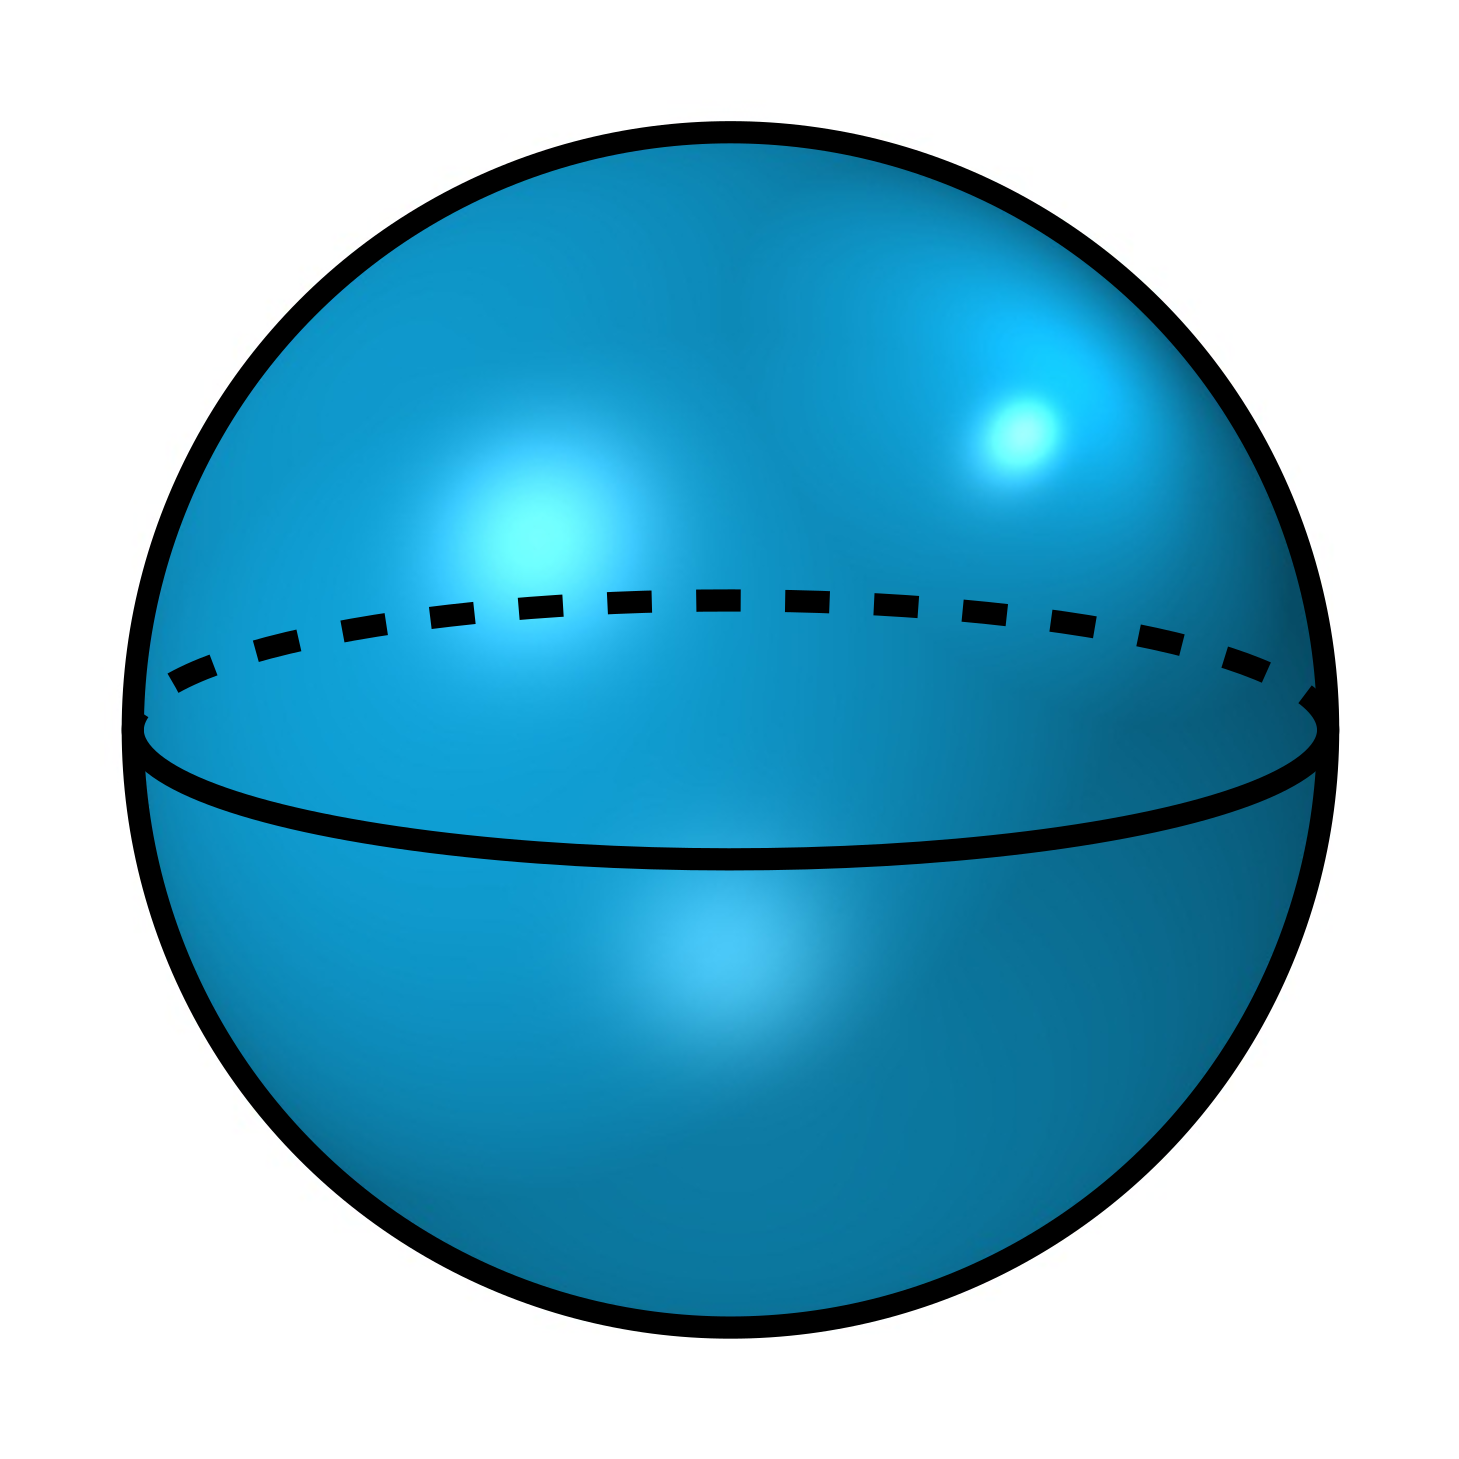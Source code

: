 <?xml version="1.0"?>
<!DOCTYPE ipe SYSTEM "ipe.dtd">
<ipe version="70107" creator="Ipe 7.1.8">
<info created="D:20130414171122" modified="D:20160304171215"/>
<bitmap id="1" width="700" height="700" length="38142" ColorSpace="DeviceRGB" Filter="DCTDecode" BitsPerComponent="8" encoding="base64">
/9j/4AAQSkZJRgABAQEAYABgAAD/4QA6RXhpZgAATU0AKgAAAAgAA1EQAAEAAAABAQAAAFER
AAQAAAABAAAAAFESAAQAAAABAAAAAAAAAAD/2wBDAAIBAQIBAQICAgICAgICAwUDAwMDAwYE
BAMFBwYHBwcGBwcICQsJCAgKCAcHCg0KCgsMDAwMBwkODw0MDgsMDAz/2wBDAQICAgMDAwYD
AwYMCAcIDAwMDAwMDAwMDAwMDAwMDAwMDAwMDAwMDAwMDAwMDAwMDAwMDAwMDAwMDAwMDAwM
DAz/wAARCAK8ArwDASIAAhEBAxEB/8QAHwAAAQUBAQEBAQEAAAAAAAAAAAECAwQFBgcICQoL
/8QAtRAAAgEDAwIEAwUFBAQAAAF9AQIDAAQRBRIhMUEGE1FhByJxFDKBkaEII0KxwRVS0fAk
M2JyggkKFhcYGRolJicoKSo0NTY3ODk6Q0RFRkdISUpTVFVWV1hZWmNkZWZnaGlqc3R1dnd4
eXqDhIWGh4iJipKTlJWWl5iZmqKjpKWmp6ipqrKztLW2t7i5usLDxMXGx8jJytLT1NXW19jZ
2uHi4+Tl5ufo6erx8vP09fb3+Pn6/8QAHwEAAwEBAQEBAQEBAQAAAAAAAAECAwQFBgcICQoL
/8QAtREAAgECBAQDBAcFBAQAAQJ3AAECAxEEBSExBhJBUQdhcRMiMoEIFEKRobHBCSMzUvAV
YnLRChYkNOEl8RcYGRomJygpKjU2Nzg5OkNERUZHSElKU1RVVldYWVpjZGVmZ2hpanN0dXZ3
eHl6goOEhYaHiImKkpOUlZaXmJmaoqOkpaanqKmqsrO0tba3uLm6wsPExcbHyMnK0tPU1dbX
2Nna4uPk5ebn6Onq8vP09fb3+Pn6/9oADAMBAAIRAxEAPwD9/KKKKACiiigAooooAKKKKACi
iigAooooAKKKKACiiigAooooAKKKKACiiigAooooAKKKKACiiigAooooAKKKKACiiigAoooo
AKKKKACiiigAooooAKKKKACiiigAooooAKKKKACiiigAooooAKKKKACiiigAooooAKKKKACi
iigAooooAKKKKACiiigAooooAKKKKACiiigAooooAKKKKACiiigAooooAKKKKACiiigAoooo
AKKKKACiiigAooooAKKKKACiiigAooooAKKKKACiiigAooooAKKKKACiiigAooooAKKKKACi
iigAooooAKKKKACiiigAooooAKKKKACiiigAooooAKKKKACiiigAooooAKKKKACiiigAoooo
AKKKKACiiigAooooAKKKKACiiigAooooAKKKKACiiigAooooAKKKKACiiigAooooAKKKKACi
iigAooooAKKKKACiiigAooooAKKKKACiiigAooooAKKKKACiiigAooooAKKKKACiiigAoooo
AKKKKACiiigAooooAKKKKACiiigAooooAKKKKACiiigAooooAKKKKACiiigAooooAKKKKACi
iigAooooAKKKKACiiigAooooAKKKKACiiigAooooAKKKKACiiigAooooAKKKKACiiigAoooo
AKKKKACiiigAooooAKKKKACiiigAooooAKKKKACiiigAooooAKKKKACiiigAooooAKKKKACi
iigAooooAKKKKACiiigAooooAKKKKACiiigAooooAKKKKACiiigAooooAKKKKACiiigAooZg
ilmIAHJJ4AqheeKdL05lW41KwgZhkCS4RCfzNNJvYTkluy/RXNXnxo8HadcvDceLPDUEyfeS
TU4EZfqC2RUX/C9fBH/Q5eFf/Btb/wDxdaKjU/lf3GLxNL+dfejqqK5X/he3gf8A6HLwp/4N
rf8A+Lq/Y/Ezw3qlss1r4g0O5hbo8V9E6n8Q2KTpTW8X9w44ik9pL70bdFRW1/BeY8meGXIy
NjhuPXipaho1TCiiikMKKKKACiiigAooooAKKKKACiiigAooooAKKKKACiiigAooooAKKKKA
CiiigAooooAKKKKACiiigAooooAKKKKACiiigAooooAKKKKACiiigAooooAKKKKACiiigAoo
ooAKKKKACiiigAooooAKKKKACiiigAooooAKKKKACiiigAooooAKKKKACiiqus63ZeHdOkvN
Qu7WxtIRmSa4lWKNB6lmIAppNuyFKSSuy1RXy98dv+Cv/wAE/gl59vF4gfxZqcOR9l0SP7QN
3oZSRGP++jXx38aP+C/HjvxP5tv4G8KaR4Zt2yEur9je3OOx2/KgP4NX0WX8J5pi7OnSaXeW
i/HX7kfGZv4g5Dl141q6lJdI+8/w0XzaP1lZgilmIAHJJ4Arzf4pftgfC74Kqw8UeO/DOkyr
1hkvUeb6eWpLfpX4cfFr9tP4u/HKWQ+JfH3iK6gk620FwbW3A9PLj2rj6ivLWsxLKzyF5HY5
ZmOST9a+xwXhpN2eKrW8or9X/kfm2ZeOFNXjgMPfzm/0X/yR+x/xI/4Lt/BPwcZI9H/4SXxT
OmQPsdj5MTH/AH5SvH4V4P4//wCDiHWbhpE8K/DWxtkPCS6pqDSsOvJSNVHp/FX51C1UcBSB
R5I7V9LheAcqpfFFzfm3+lkfD47xcz/Efw5xpr+7Ffm7s+r/ABr/AMFwPj74raRbLUPDvh+F
zwtlpiuy9f4pSx7/AKV5V4q/4KLfHnxkxN78UfFCKTnZazi2UcY6Rha8kMI7GmtB7Zr2qPD2
XUv4dGK/7dR8xieMc5xH8XFTf/bzS+5Oxs678bPHniZy2o+NvFt8SnlnztWnYFfTlulcze3V
7fsrXF7ezsgwDJMzkfmatmL2pjRfQmu+OEpR0jFL5HkzzCvUd5zb9WzLl01JXLOC7HqTyTUR
0mPn5RWs0Q9MGo3g9qbpLsSq8u5ktpMfZBSC2aJAqSSoo7KxArSeL2zUbRA54zWcqS7G0MRL
uP0/xr4i0Ry1j4h12zYrszBfyxkj04YcV2Hhr9sj4w+CmQ6X8TfG9qI9oVf7WmdQF6DDMRj2
rh3h9KheL2rlq4GhP44J+qR34fNMVSd6dSUfRtH0T4P/AOCw/wC0b4KZNvxAm1VI8fJqVjBc
Buc8koG9uvSvXvAP/BxL8XPDvlp4h8K+D/EUa4DvGktlI3TJyrMuev8AD3r4TkgB7c1BJB7Z
FeTiOG8uq/FRj8lb8rH0OE41zqhbkxM/m7/nc/Wf4af8HIngnU/Li8X+APEeiSH702n3EV7E
PwbY386+i/hV/wAFiP2efiy8cVv4/stGupSAINZhksWye25xs/8AHq/AaS3BzxVaayVsgqK8
HFcC4Cf8NuPo7r8bn1uA8V83pWVZRqeqs/wt+R/UV4U8caL4605LzRNX0zWLSQZWayuUnQj6
qSK1K/ly8HePPEfwy1Fbzw34g1rQbpDkSWF5Jbtn/gJGa+mvgt/wW7/aD+DRghu/Edn4z0+E
BTBrlqJZCB/01Ta+cdyTXzWL4DxMNaE1L10f6o+4y7xZwNWyxdKUH3VpL9H+Z++dFfmt8Av+
DkHwR4mlhtPiN4Q1bwpOxAa905/t9oPcrhZFH0DV9v8AwN/bD+GH7SVgk/gnxtoGuu4ybeK5
VblPZomw4P1FfKYzKMZhf49Npd91960Pv8t4hy7HpfVayk+17P7nZnpVFFFece0FFFFABRRR
QAUUUUAFFFFABRRRQAUUUUAFFFFABRRRQAUUUUAFFFFABRRRQAUUUUAFFFFABRRRQAUUUUAF
FFFABRRRQAUUUUAFFFFABRRRQAUUUUAFFFFABRRRQAUUUUAFFFFABRRRQAUUUUAFFFFABRRX
hv7UX/BRH4X/ALJ9rLDr2uR3+uKuU0fTiLi7Y9gwBxGPdyK6MLhK2IqKlQi5SfRK5x47MMNg
6Tr4uooQXVuyPcq8u/aC/bP+Gv7MOnvL4w8U6fY3SqWSwibz72X2WJct+eB71+Xv7Tv/AAWb
+J/xyF3pvhby/AWgTEqPsb79QkT/AGpj93P+wB9a+R9Qmudb1Ga9v7m4vr24YvLPcSNJJIx7
lick/Wv0bKPDevUtUx8+RfyrV/N7L8T8X4j8a8LQvSyin7R/zS0j8lu/nY/Qb9of/gvlrOsP
c2Hww8Lw6bbnKpqmsfvZ/wDeWFTtHtuJ+lfEnxk/aM+IH7Q+pNdeNPFmsa5ubcsEs5W2j9li
XCL+Ark1t+OBxThB3xX6VlnDWX4FL6vTSfd6v72fiGecbZxmrf1yu3F/ZWkfuWn33ZTjskjw
AAKkEAHY1Z8n60eVjsa9xQPlnO5W8oDqKPKHpVgx+9IUPcA0coKRXMI9qa0PsanKD3FIVI9x
S5RqTKzRegphQjpVoqD1FMaP1GaTiWpFYqD1FNaPPvU7p6jNMKlahxLjIrsn4io2T05FWmXP
1qJ09BgioaNYyK7Rg9BULx1aZc8io2XP1rNo1jIqMnqOajeP171adM9uDTfs5as3E2jMpNCT
2JFMNsW6g1oi09qUWYNT7MpV7GS1gSOhGKY+ng9ia2vsX+cUfYv84pOiUsSYEmmAkgCq8ulZ
7V0hsevAGajfT88YqZYc1ji7HKT6OG7Gq9pDeaDqMV5p91c2N3A26OaCRo5IyO4ZcEH6V1sm
m5zxVefSgc8Vz1MImrNHXRx7i7pn0J+zZ/wWt+PP7N729re61H480ODANlroMsoX0WcfvB+J
Ye1fol+yv/wX9+D3xvNrp3jE3fw416UBWGofvdPdv9mdR8oz/fVfrX4uXOjZzxmsu+8PLICC
gP4V8pmXCGCxN2o8su60/DY+/wAk8RszwVoufPHtLX8d19/yP6l/DvibTvF+jwajpN/Z6nYX
K7orm1mWaKQeoZSQau1/Mz+zp+158VP2PtcjvfAPi3U9Lt1bdLp0jmawufUPC2VOfUAH3r9M
f2Of+Di7wx4ze10T4yaMfCOpORH/AG1p6tNp0p9ZE5eL6jcPpX59mfCGMw15U1zx8t/u/wAj
9iyPxFy3HWhWfsp+e33/AOdj9NaKxvAPxF0H4qeGLbWvDWsabruk3ih4buxuFnikHsyk8+3W
tmvlZRadmffRkpJSi7phRRRSKCiiigAooooAKKKKACiiigAooooAKKKKACiiigAooooAKKKK
ACiiigAooooAKKKKACiiigAooooAKKKKACiiigAooooAKKKKACiiigAooooAKKKKACiiigAo
oooAKKKrazrVn4d0q4v9QureysrRDJNPPII44lHVmY8AfWmk27ITkkrss15t+0d+1v4C/ZV8
MtqXjLXbawd1LW9kh8y8vCO0cY5P1OB718aftsf8FuLTQZbzw18IIotSvUJil8Q3CbraI9D5
EZ++f9pvl9Aa/N/xp4w1v4oeKLnXPEmq32tateMWlubuUyO3tz0HoBwK/Q+H/D/E4u1bG3pw
7faf+Xz18j8b4w8X8Fl7lhsrSq1VpzfYXzXxP008+h9Yftb/APBZrx98c2utI8DJL4G8NyFk
M0bhtRu06ZaTpGCOyc+5r46eKS7upJ55JZ7iZi7ySMXdyepJPJNTpEF4AzinhD7Cv2LLMmwm
Ap+zwsFFfi/V7s/m3POJcwzat7fH1XN9F0Xotl8kQrbgYp4iAqQR/U0oj9jXqKJ4TmR7B6Ub
R6VJ5fsaNg9MU+UXOR7B6Umwe4qQp6GmkEdRS5RqQwofqKaUH0NS0hAPWk0UpEDJ6imMpHPU
VOy44PINMZccjpUtFJkDJnkcGm1K645HSmMueR1qGi0yJ17jpUbrj6Gp6Y6447GpaLiyuw2n
2prLke4qV16io6ho1iyF17io2Uk5FTuO/Y01Ys/SoaNVIhEWee9PWDPapljA7ZqRYyaFAUqh
ALf6A04QD3NWUgqRYR6Zq1AydUqC39s077N/siriw57Cnrbk461apkOqUPsh/uikNkT1BrTF
qT2pfsfqDR7MXtjIayyehxUcmng54Ga2/sY96Q2WfSk6JUcQ11Odl0wHPFVLjSc54zXUvp2e
MA4qCXTcjkVlLDm8MXY4270YHPHNY+o+HVlBBQGvQJ9LznjNZ91pAOeK5KuEuejQzBp7i/s4
/tUfEv8AY28VnVvh74mvtH8xgbmyY+bZXgB6SQt8p+vB9xX6xfsN/wDBwB4E+OUtp4e+KFvB
8PfFEuI0vGctpN43A4kPMRJ7Px/tV+Q9/omc/KK5/V/DKzKQUBr5LOeFsNi03KNpd1v/AMH5
n6Hw1x7jstajCfND+V6r5dvkf1PWGoW+q2UVzazw3NtOoeOWJw6SKehBHBB9RUtfzufsP/8A
BU/4p/sG6jBYWV5J4q8DhwZtA1GVmSNe5t5DloT7DK+or9qP2I/+Cjnw1/bt8Krc+FNUW016
3jDX2hXrCO+sz3O3Pzpn+Ncj6dK/Kc34exWAbclzQ7r9ex/QPDvGOBzaKjTfLU/lf6Pr+fke
90UUV4J9YFFFFABRRRQAUUUUAFFFFABRRRQAUUUUAFFFFABRRRQAUUUUAFFFFABRRRQAUUUU
AFFFFABRRRQAUUUUAFFFFABRRRQAUUUUAFFFFABRRRQAUUUUAFFFfHH/AAUD/wCCsOg/szJd
+FvBjWviLx3gpIQd9ppDdMykfekH9we2fSu/LstxGOrKhho80n+Hm30R5Oc53g8qw0sXjpqM
V97fZLq/I9w/as/bM8D/ALH/AIOOp+KtRU3s6n7FpluQ93fMB0Vey56scAV+Q37Y3/BQrx7+
2brEsGoXT6H4SjfNtolpIRERnhpmGDK/14HYCvJviN8RfEPxl8aXniLxVqt3rOs3z7pJ533E
eiqOiqOgUYArLSHp2Ar904a4Jw2XJVq3v1e/Rei/Xf0P5T438UMdnLlhsM3Sodk9Zf4n+i09
dyGG2WNQFAwKmWInrUqxY9qeFA7Zr7lQPymVQiWL2Jp4jPoBT6KrlM3Mb5fvR5fvTqKfKLmG
bD7GkI7EVJQRnqKTiNSISgPTimkEcGpWXHI6U0jIwaktMhZccjpSVIQQcGmOMHI6GhotMaRk
YNMYYyDUlNcZGfSsy4shYYJHaoyMHFTOMjPpUbjjPpUyRpFkTjB9jTWGRipHGV+lMqWWmQuO
M+lROOc+tTsOSKiccH1FQzSLIyM8GnKpPTgCkAJOKmjTpxUpFNiJF7GpVjA4xk0qrjjuakRP
zrRIychFjz15qVIc0+OPpxUqrjgDJrRRMpTGrCB1qRYiegxT44s1MsYHGMmtIxMJ1CJbfPWn
rbj0zVhIS3WpktwO1aKBhKqyoLb0Bp32Qnooq8kHoM1ItsT2xVqmZutYzDYknO2mPYexGa2R
a575pTZ57U/YiWJt1Ofl04HIwKqXGl5B4rqWsMjpk/SoJdMBzxWcsObQxljjbvSOvHFZV/ou
7Py13lxpWcgCs270fOflxXJVwp6NDH26nm+qaCCDlRj6VlaFqOtfDTxZZ694b1S/0PWtOkEt
teWcrRTQsO4Yfy6GvRb/AEXOflrA1TQsg/LXj4rAKacZK59JgM2lTkpQdmj9MP8Agm//AMF+
7PxTLYeCvjrJBpWrMVgtPFCJstbs5AAuVHETH++PlPfbX6i2F/BqtlDc2s8NzbXCCSKWJw6S
KRkMpHBBHcV/LBr3hpZkYFARX1L/AME5P+Cv/jf9hLVbTw54ja98XfDJn2vYSOWutJBPL2zN
2HUxn5T2wa/K+IODeW9bBL1j/l/kfvvCHiUpqOGzN37T6/8Ab3f1373P3/oriv2f/wBofwf+
1B8M7Hxd4I1q11vRL9eJIjh4HwCY5F6o655U8iu1r85nCUW4yVmj9op1Izipwd09mgoooqSw
ooooAKKKKACiiigAooooAKKKKACiiigAooooAKKKKACiiigAooooAKKKKACiiigAooooAKKK
KACiiigAooooAKKKKACiiigAps06W0LySOsccalmZjhVAHJJ7CodV1a10LTLi9vbiG0s7SNp
ZppXCJEgGSxJ4AAr8m/+Ck//AAVSvvj/AHN94F+H1xPp/g2GUx3mpRsUm1nHG1ccrDnPHVuM
8cV7mQ5Bic1r+yoKyW8uiX+fZHy3FnF2CyDCPEYp3k/hit5P9F3fT1sjv/8Ago7/AMFeZL2S
/wDAfwkviqDdb6l4iiOCeSGitzjp6yD/AID61+daxvNO8srvNPKxd5HJZnYnJJJ5JJ70W1qs
agKMAVaSIAciv6GyPIcLllBUcPHXq+rfn/lsj+N+KeLcdnmKeIxktPsxXwxXZL83u+oyOH2q
UKB7mlAJ4ApwTHXk17qifJyncaAT0FKEPc4p4UnoKUIe5xTIbGbB70uwelP8v3pCh7c0AM2D
tkUhUj3p5BHUUUAR0U5l7gU2gEwpjDB9jT6RhkGpkjRMicZGe4phGRipajPBI9Kk0TI6KVuG
NJUyRomRkdQajI4IqV/vH3qNuGNS0aJkVRngkelSHgkelMfhvrWZoMfqDULjkj1qZ+gNRP1q
WXFjY16D1qdB3qOPualXgCiKCTHoO9TRr0qNB0FTxDOPetIoykyRRge5qWNPWo15IqxEOnFa
xRzzY9VwOnNTRR8+tRxjJqzCtaxRyyY+OMAdM5qaOLOCaSNdxqxGvTHetoxOecwji7YqxHbZ
xxmlgizirUceeAOBW8YnLOZElsPTJqVbTPYVZih6cc1Yjt89s1tGmcs61ih9i9hTW08HJwK2
Es8gcU8WIPGKtUTL6y0c7NpYPaqVzpPB+XNdc2ne1V59LyCcZrOeHubU8acLe6PnOAaxNR0X
r8tei3ekZz8vNY+oaNwfl4rhrYU9bDY/zPMNW0QENla5TXPD4ZWBTg+1etapov3vlrmdY0TO
fl5rxMVgz6nAZlZrUT9j/wDbR8f/ALAfxSi8ReDb55dOmkX+1NFnc/YtUiB5V1/hbHR1+YfT
iv3z/YT/AG/PA37fPwtTXvCl39n1OzVE1fR52AutMlI+6w/iQnO1xwfY5Ffzv67oO4NlaPgn
8bvGP7Jfxa0/xr4F1W40nWNNkBZVY+Tdx5+aGVOjxsMgg+vGDzX5xxJwtDFJ1aatNde/k/8A
M/aeCePauBkqFd81J9O3mv8ALqf1I0V8xf8ABNP/AIKdeE/+Ch3w5kltkh0LxvpCgaxoLy7n
i7CaInl4WPfqDwfU/TtfkdehUo1HTqqzR/RWExdHE0o16EuaMtmgooorE6QooooAKKKKACii
igAooooAKKKKACiiigAooooAKKKKACiiigAooooAKKKKACiiigAooooAKKKKACiiigAooooA
Kr6rq1roWmXF7e3ENpZ2kbSzTSuESJAMliTwABU006W0LySOsccalmZjhVAHJJ7CvyV/4Kp/
8FJpfj/rlx8PvAt9PD4N06Vo9SvYm2/21KrY2jv5Kkf8CPPTFe5kGQ181xKoUtEvifRL/Psj
5bi7izCZBgnisQ7yekY9ZP8AyXV9PWyKX/BTf/gpvd/tKardeB/A91NaeBLSQpd3aEo+tup/
MQg9B/F1PYV8c29uEUADAFFvbhFAAwBVlE2j3r+jcoyjD5fh44fDxsl97fd+Z/FnEXEeMzjG
SxmMleT2XRLokuiX/BeoIgUdOaeqk89BSqueTT1TPJ6V66R843cRV7AcU8IB15paUIT7U0iW
xKKcEHfml2D0o5WLmGUU4p6U3kcUNDTEIB60wgg4qSkIyKQxlN2D3pxBBwaKATG+X702pKa6
9xSkWiJhgmo3HOfWpmGR7io2GQRUGiRE46Gm09hkYphUjqKmRohj9Qajf731qV+gPpUb9Qak
0T0Im4Y0x+gPpT3+8aa3Q1maIifpUT9alfpUT9amRcRY+9TVDGeoqVegoiEiZPvCp4u1V0PI
PrU8R6VrFmUiZOtWIumarofmFTxHpWsTmmTw9atRDiqsR5q1EeK2icsieEcZxVqJcke1VoTx
irUP3q3gclRlqFePrVuFOlVou31q3AOBXTBHFVZZgjzgdzVyCEAA44qC3Xmr0CZIFdMInBUk
Pht8gEjirMdpnGBTreLcRxV6CANgY4rrhA4KlWxU+w/SmvpuR0Fa8VqGGAOKl+xBhzg1sqKO
Z4lo5i50nIORWXe6PweBXby6bkHgc1RvNJyDxz9KxqYa6OmjjrPc851PRuvy1zOsaLwflNeo
6lo/Xiuc1fRuvHNeRicL5H0WCzDbU8m1rReoK1x2v6EG3ArzXr+taN94ba4/XNG+98tfOYzC
H2uW5htqcB8Mfil4q/Zp+Kel+NfBWqT6Pr+jS+ZDNGflkH8Ubr0dGHBU8EV/QB/wTI/4KceF
/wDgoX8LxJGYNG8d6NEq63ojP8yN08+HPLwseh6qeD2z+BPiDRAQ3y1nfC/4reKv2Z/irpfj
XwXqlxo+v6NKJIpYz8si/wAUbr0ZGHBU8EV+ccScOQxcXKOk1s/0fl+R+1cEcZ1MvqKE3zU3
uv1Xn+Z/VRRXzt/wTf8A+Cifhf8A4KG/Bhdb0tU0zxNpW2DXtGZsvYzEfeTPLRNglW/A8ivo
mvx+tRnSm6dRWa3P6Qw2JpYilGtRd4y1TCiiisjcKKKKACiiigAooooAKKKKACiiigAooooA
KKKKACiiigAooooAKKKKACiiigAooooAKKKKACiiigAoor45/wCCsH/BQUfsy+BW8G+FbtP+
E78RQEGROW0m2YEGb2kboncfe7Cu/LcurY7ERw1BXlL8O7fkjys7znDZVgp47FytCK+bfRLz
fQ8Z/wCCvX/BR03st78JPAd+wVSYvEepwPjPT/RY2H47z/wH1r86rW2EaBQAAKI1kmleWV3l
nmYvI7kszsTkkk9ST3q1EmBnFf0nkOR0MswscPRWvV9W+r/y7I/iPi3inFZ5jpYzEPTaMekY
9Ev1fV6iou0D1qRVzyaRVz16CpEXPJ6V7yR8jJ3FVc8mnAEnAoAJOBTwMCmlclsFUD3NLRRV
pEXCiiigApCAetLRQwQwoR70lSUbT6GoZaIiAetJ5fvU3l57UCHPakMh2D3pChHvVjyT3A/K
l8j2/Sk0WmU2T0pjRnrjFXjb57HFMa3PpUtFqRQaM5z0phBHUVda39BUbwe1JotSKjR56VE8
XsTVtocdsVGyeozUNWNFIpvHUZBFXHj71C8fXipcTRSK7JkHAqF4+ParLKV+lMZc/WoaNFIh
RO1SqufoKRVwcDvTwMDApJBJjkGTnsKnjXp7VHGvQelTJ0+taRRlJj1GT9KniHSooxn15qdO
hPrW0Uc82SR5zxVqHPFVou3vVqIcVrE5ZMmhJq1C3I561WhFWYu30reByzLsJ+Ue1XIDwKpQ
9KtW54Ga6IM4qq0NG2PNaFr1FZlsxyK0LZ+hrsps82qjUtB0rQtVyo96zbNunWtOzOQPau+k
eVXTL8EYOB2FWo4c8AVDajI6VdgTj3NXUdjzKkmiM2pI6CoJ7EEHIrUSIdMUPbgjpWSqmMaz
TOYv9LBB4rndW0jOcCu+urMYPGaxdU04MCQKc4KaPTwmLaPMda0jIPFcfrmkfe+WvVta0sfN
wK4/XdLHzcV4WLwx9jl2N21PJte0jO4Y5rh/EWjAhvlFeu69pf3uK4rX9K+9xXyuNwp+gZXj
ttTH/Zh/aa8XfsSfHXS/Hng65MV5YPturR2YW+pW5+/DKoPKkdPQ4I6V/R9+xp+194T/AG3P
gVpfjnwlc77e7XyryzkIE+nXIA3wyAHgg9D0YYI61/M/4i0gfMcda9k/4Jn/APBQXXP+Cdn7
QUGqq9xeeB9ckS38RaWGJWSLOBcIvTzY85B7jI71+Y8UcPrERdakvfX4rt/kfuvAfF7wc1h6
7/dS/wDJX3/zP6UaKx/h78QNG+K3gfSvEnh7ULfVNE1u2S8s7qBgyTRuoIPseeQeQcg8itiv
yppp2Z+/xkmk1swooopDCiiigAooooAKKKKACiiigAooooAKKKKACiiigAooooAKKKKACiii
gAooooAKKKKACiiq+sava6BpN1f3s8drZWML3E80hwkUaKWZiewABP4U0m9EJtJXZ5h+2Z+1
Zo37H/wR1HxVqZSe9INvplluAe+uSPlQf7I6sewB9q/C34i/EbWvjL8QdV8VeIryS+1nWp2n
nkY8DPRVHZVGAAOgFetf8FC/2yL39s748XN/DLKnhLQma00O2PAMefmnYf35DzzyBtHavEYk
9uBX9BcE8NLLsN7asv3s9/JdF/n5+h/H3ihxu85xzw2Gl+4pOy/vPrL9F5erHwx9KmAzgCkU
YHvT0GBnua+8ij8knK45V6AdBUlIgwM+tOQZOfSmjNscowPc0tFFaJEXCiinKvc0ANAJ6Cnb
D3NOpQhPtQA3YPc0oTPQCpUh9qmjt84oaC5XWEnFPW2JxxVuO1z2qeOzz2pcoJlBbU+lPFof
StNLHPapV08ngijlGpGR9j9jR9jPoa2f7OPoaP7OJ6g0nEakYjWh9Ka1t7VtPp55GMAVDJYH
0qSkzGe29qhktuvFbElmR2qvJa+1JxLUjIkgqB4SOgxWrNbY7VVlt8dqho0jIzmj9sGopI+v
FXZYcVC6djUuJrFlKSP86hZcfSrssfXioJE9qho0jIr45zjmlXkilZcH2oTqT6VKRbehKnc1
MOAB6VEn3frUtaIykSRcYqdPuioI+1Tp90VpE55ksParMXSqsR6VZiPStYnPIsQmrEZ6VViO
DVmM8fSt4s5ZouwHNWrc8CqUDdKtQNg4reDOSotDQtm496v22SOO1Z1senvWlZLnA9a6qbPP
qxNK0BJGK17GInAxkGqWl2hkIGCa6rRNCabb8pJrspzSV2eZWgRWdoxAwDWhBZNwcGul0XwT
JOFwhOa3ovh1L5eRG35Vw4jM6UXZs82rRZwi25AOQRSGMDqCK67U/BstopJQ8e1c/fae1uSC
CAKKWKhU2Z51Sm0zMmjyCKzb63BB4zWtMMZzVK7Gc130pMKUmmcrrFiCDxXI65Y/e4rv9TiB
B9a5bWrUHdx1oxNNNXPpMvrtWPNtd08HdgVxWvad94Yr07XLMYYgVxmu2XLHFfL4yjufeZZi
djy7xBpo+biuI13Sw6sCOtep69YghuK4vXLHluOtfJ42gfoWWYvbU+7P+CBX/BTd/gR4/g+C
nje/C+EfEtz/AMSC8uJMJpN4x/1JJOBFKfwV8f3jX7e5r+SfW7F4pFkiZ45YmDo6nDIwOQQe
xBr98P8Aghv/AMFIF/bO/Z/HhTxPfCX4j+BYlt70yEb9UtOFiuhzy38L8cEA/wAVfkXFeTey
l9bpLR7+vf8AzP6L8P8Aib29NZfiHqvhfddvl08j7oooor4k/UAooooAKKKKACiiigAooooA
KKKKACiiigAooooAKKKKACiiigAooooAKKKKACiiigAr86/+C3P7azaDpMPwg8NXpW91KNbj
xDLExDQwHmO3z6v95v8AZwO5r7L/AGt/2jNN/ZV+AmveM9SKO1hF5dlbs2Dd3T5EUQ+p5Psp
Nfgp4w8aap8T/G2q+JNcuXvNW1q5e7uZWOSzsc4HoB0A7ACv0Tw/4f8AreJ+u1l7lN6ecv8A
gb+tj8a8X+MP7PwSyvDStVrL3vKH+ctvS/kULaERoFAwKtxLj8KiiXJzirCjA+tfvEEfyZUk
KBkgVIoyQKYnUn0qROpPpWhztj6cnT602np90VUSZC0UUqrnk9KokFGT7U8Ak0KueBwBUiJn
gdKBNiKnYcmpUj6YFOjh9qsw2+e1NJkuRHFBntVmG1Jxx1qe3tCccVftrHOOKfKK5Ugsye1X
IbAntWha6aTjitG10knGBRygmZMOmnjirMemHjjpW7b6MTj5auRaIf7tJpgmc4ulZ6qc0HSP
RSK6pdEI/hoOikfw0ilI5GTSj121Wm0sjPFdlLo3Xiqdzo5GeKGikzjZ9OPPFUbiyIzxXX3W
lkZ4rLu9OxnioasUmcxNbdeKpz23XiugurLBPFZ1xb4zxUtGkZGJPB14qpNDjPFbFzb4zxVG
eHGeKho1jIzWXsetQyR+2KuTR1A65HTpUyRqmUpE65FMQEEg1ZlTrUBGDUNGiY9PuipahQ8G
pVPyimmTIkjPA9qnQ9RVdDyRU0bdDWqZhNE0Z7VYib0qqDgg1NG3StEzCS6FpTgg9qsRN0qr
G2Ripon7VrFnPNFyB8GrkLdCO1UIWz9auWz5xW8ZHLOJp2nzYrb0uAuRwRWNYKSw9K6jw/a7
3XiuiEjiqwOk8M6OZ2XivVPA3go3boNmc+1cv4E0cSOnHWvoD4VeGEOxmUEDmvKzrMvq9LQ5
VQ5mXvB/wyjjgRpE5PbFdXH4EhWLAhX8q6fQ9JUqvAxW6NJQR9BxX5NjM4qSnds+vy3hFV6f
PM8c8U/DuKaB9sYVq8Y8d+Fjp8sg24x7V9U+JNPRUbAFeH/GKwSOSQgAE819Nw5mlSVRRbPi
8+ydYWryo8F1FDDIwPWsu4lzkZ61r+IyEmYDHFc9cXGCccV+tYZc0Uz5lUrMgvmBB5zmud1Z
QQTjNbF5cZBrF1KUEEVrWelj08JFpnLa1CDux3rj9cts7jgV2uq4JNcprMeQ1fP4uNz6/Lpt
WOD121zuGM1xuuWnzHjrXoGtw/erj9bt/vV8xjKZ93ltbY4PWLIHPFbv7LH7TPiL9iz9orw9
8RPDUjG60a4H2q1LFY9QtmOJYHx1V1yPY4Paqur23XjrXK63ZBgwIHNfL4/DRqQcJq6Z97lG
OnRqRq03Zp3R/VJ+z98c9A/aU+DXh7xz4Yulu9F8R2aXcDD7yZHzRsOzKwKkdiDXY1+Iv/Bu
X/wUA/4VL8VL34IeKb8x6B4ukN34dklb5bTUON8AycKsyjIwD86AfxE1+3VfieaYCWExEqL2
6eh/UWQ5tDMcHHER32a7Pr/mgooorzj2AooooAKKKKACiiigAooooAKKKKACiiigAooooAKK
KKACiiigAooooAKKK8N/4KI/tRRfsn/swa5r8MqLrl+n9naPGTy1zICA2PRBlz/u10YTC1MR
WjQpK8pNJfM48wx1LB4api67tCCbfoj87/8Ags5+12fjr8d4vAuj3Bfw34Edo5yjhkvL9uJG
46hBhBnPO896+P4k2qAO9QQvLdzyTzyPNcTuZJJHOWdickk+pPNWkHP0r+nslyyngMJDC0to
r731fzZ/CvE2eVs2zCrj6+83ouy2S+SsiWJenvU1MjGMe1Pr2Io+ZmxydKkj70xPuinIeSKo
zH05M46Uirn6VKq4+tVFdSZMFXHJ604Ak0qqW+lSomcccVaRk2IkfTjip44ulEcdWYYs44q0
iHIIIOnFXra26cUltbk44rTs7MnHFBLYlpZ5xxWtZaduIGKfp+n7iODit7TtKyQcc0BcrWGl
bscVs2Oi5x8taGmaNnGVzXQadoXTjFAXMW00HODtrQg8PkgfLXS2WhcD5a0rfQeBxWcq0Y7s
aucevh4kcLSSeHyP4eldyNA44B59qbJoOBjaDWX1mDLSPPrjQiM/LWfd6NjPFeiXWh8HK4rI
v9E25IFaRknsNM88vtJxnisW/wBM2nGK9B1HSMZ4wK57VNL2544NNopM4W+sNuQRWPeWmCeK
7LUrAjOQKwdQtMZ4qGjRM5i5txzxWfcwYzxW7eW+0nisy6h68VMkaRZjTxdeKqSKQc1p3MXU
YqlOlQ0bRZTkT0qvIlW3BwfUVBKvWs2jWLIEOD9alQ9qiYYPsacrZ+ooQ2iUHBzUqN37GoVO
RTlbHXoaqLM5IsocjHcVIjYOOlV436e1Sg5FaRZzyiWo36VOrdCKpRvViKT3zWkWYyiXYH96
u2zcgis2JsAEdqvWknI5raMjCUTe0vkjPOa7Pwwg8xciuI0t8OCK7TwxcBWUE1tGRyzgexfD
2JQ8fSvof4YlFtgBjOBXzZ4G1ERlORgV7Z8PvFS2wTLCvmOJKEqkPdJpx5Xc9y0e4VFHPStS
XUFWPGa4bS/FMMkYIkUH61Ne+LYooiTKoA96/MamBnKex9phOIYUaPKXPE2pLsYkgAV4H8Yd
eSaaUA12Hj74kxpBIkbgD6814N8QPF/2qRyXr7zhjJ5qSnJHwec4p4qq5s5HxNfAzMc1zd1e
Ak85p+tav5kjfNWJPf8AJy1fqUJqMbI+f+r6lm6uuvOTWRfz9eelPnvMg81nXtzkHmsqtQ7K
FGxQ1KXOc1zWrNkNW3qM3Bwa5/U5OteTiJH0WDhaxzmsLnJrk9ajzu45rq9VbOR1zXM6xjnF
fP4pH1+AdrHJ6pDweK5rVrfIPHSus1JAcgCue1OMc14GIifX4Kexykeq33hLxBY6vpVzNZan
pc6XVrcRMVeGVGDKykdCCAa/pj/4Jlfto2X7dn7I3hzxojxJrkUf9n67bKwJt72IAOcdQrjD
j2f2r+aLV7fcGGK+0f8Ag38/bZP7Ln7Y6+C9ZvPI8I/FDZp8nmPiK1v1J+zS8kAbiTGSe0g9
K+B4py321B1Ir3o6/LqfrnAWd/VcUqNR+5U09H0f6fM/oMooor8wP3YKKKKACiiigAooooAK
KKKACiiigAooooAKKKKACiiigAooooAKKKKACvxw/wCC0n7Sp+NH7UjeEtPuzNoXgBDZsq5C
NfNgzk56lDiP6o2M1+n/AO2X+0Jb/svfs2+KPGUrxi60+1MenxsR++u5PkhXkEH5iCR6Ka/A
SbULnW9Sub+9me4vb6VrieVzlpHZizMfckk/jX6d4b5R7WvPHzWkNI+r3+5fmfhfjXxH7DCU
8opP3qnvS/wrZfN6/wDbpNbrgDip4x+tRxDC1LH2r9sij+X5snj706mx96cOTitYnNIcnSpo
0pkSdKsRp+QqkjNsVFxyaeq7j7UgBJxUqJ+QrRIxlIETpxxUyJ0Hc0iLjnHWpoo+aszbHwx5
xVy3h6VFCntV21jyRxTSJbLVpBnHFa+n2uSOKqWFvnHFb2l2eccVSiS5FzS7DcRwc102kaZu
28Zqpo2n5K8V12iaZnbwabFcm0jR844rpdM0XOOOtO0fS8hfl4rqdJ0jODtya8vF4tR0RpFF
Gw0PIGVJNatvoPA4Arb0/RhgZGa1rbRcAfKBXztfMNdzaMTl10LC9Oaim0Lg8A1239inHTiq
9xo+AflxXLHMNdzTlOAvNFwD8tYuo6RgHjFeiahpWAcjNc/qumDnA5r1sLjbkuJ5xq2lAZwM
YrmdW0/BOR0r0bV7DG4461yes2WM8V71KpzK5Ox5/q1jjPHNc1qdpyeK7rWLQDdxXLatbdeK
0aKTOP1C3wTxWPdR4zxXSalDgnpWHfR4JrM0TMW6j61QuE68Vq3SdeDWdcJ19aho1izPlXBq
CQcH2q3OvWqzjn61EkbRZVkXr7UwEg5FTSD9KgfK9O1QzVEqP3FPByMiq6v3HWpEf04NNMTi
Tq2ODUqP781XDA/WnKxH0q0zKUS2jcg1KjYPtVRJOnNTRycVakYygXYZau20mSMHmsuNyDwe
KtW0+COa0UjGUDodNuMMOa6nQr/YVOcVw9ndDIya29N1Ax4wa0jIwlA9a8L+IPJ25bGK9D8O
eNfJCkOBivBNJ18x7fmArodP8WmNRh8fjTnGM1aSMZUz6Gs/iYYowBIRj3qtq3xSZoyPM/Wv
Eh46ZUxvOKpX/jhpFI3nn3rljlmHvzWMZQZ3/ir4hGcNmQnPvXnXiHxQbhm+fP41jap4oaXP
z5zWFe6wZCck816tLlgrRVjlnQuX73U97E5qlJe57gVmy3+TznmoXuz+Na+1IWGNCa8znBzV
G4us55qvLeDuaqXF3kHnArKdU6KVAS+uc554FYepS5yPSrl3c8E5xWTfz5zkmuCtM9fDUtTJ
1R+vpXOao3BA5rc1GTOc1z2pucnFeNiGfS4KJiX46nuKwtRXdn0rbvWJz71jX/IxXjVz6XCu
1jndTizk4zXN30k+mXkN3ayvBdWsizQyocNG6nKsD2IIBrqtRTqOpFc9qsWQeMV4uJhdWZ9R
gaji00f0yf8ABLL9sWD9t39i7wl4vkuUm1+2gGl68mfmS+hULIxGf4xtkH+/X0RX4Pf8G1P7
Xb/CP9qrVvhXqd4sWifES3M1issoSOPUIELKBn+KSMOuOpKqOTgV+8Nfjeb4L6tipU1s9V6P
+rH9KcOZn9ewMKrfvLR+q/z3CiiivMPdCiiigAooooAKKKKACiiigAooooAKKKKACiiigAoo
ooAKKKr6xq1toGkXV/eTJb2llC888rfdjRVLMx9gATTSb0Qm0ldn5jf8F9v2hl1bxX4U+GGn
3BKach1nVlVuPMcbYEIx1Cb36nIkXpjn89Ldeg7V1/7Sfxmn/aI/aG8X+NZjKI9c1KWa2SRg
7Q24O2FMgAHbGFHAFclAOma/pfhrLFgcvpYe2qV36vV/5H8Pcb5482zivjE7xbtH/CtF96V/
VllPuipI+1Rr90VLFzj2r6OJ8ZMlTqTUsa5OaYi9B3NWIl6e9aRRzSY+NenvUw4GKagwM+tP
QZ59K1S6GEmORe3c1Kg5A7CkUYHuakjX9a0RjJj0XnPrU8Y5+lRoOfpU8K5xVJENk9unIrSs
4ckcVTto+RxWrYx9OKok0dOtzkcGuk0i1yRxWPpkPI4FdPo1vkrxQK5vaHZZK8V2Oh2IO0Yr
B0K2xt45rstCts7eDzXPianLEaNzRNPzt4611uj6bwvFZOh2o+U4rr9GtBheOa+Ox+Iep0QR
c03TAQMAVr22mAAcU7TrYAAY4rTjjCAADmvmK+IbZ0QjconTBtzt4qrd6eADxkVtFSOSKhuY
gyE4rCFZ3NHCxyWp2IwcDiub1ezADcV2+qQDDDFcvrMQ5OOK9zBVnoZtHCa1aj5uOtchrltw
3HSu71uP7w9K4/XEHzV9jgZtoxkcJrUON3FcnrEQ+auz1xeW461yesD71ekEWclqcfXqKwNQ
Tk9zXSaooyQe1c/qK4yB3qZI0izEuV6+lZ9yvXmtK8GCaz7kDmoaNYsz5161UlGD9Kuzj9aq
TDrUNG0WQSj9aryD9asv0+lQSjr7VmzWLIOR7GnK/rSNwxpKhM1tcmV/WpFfPWqoYjpT1k98
VSkS4lkEjkVIkvSqyyY9qeHB68VakZOBcjm96sRTDrWej46mpUlK9apSM5QNaC4K45zV+11A
pjnpWDFckY5qzFd+9WpGUqZ01tq20DnpV6HWyoGGNclHe46EipRqDDvzVqZlKmdWfEDDvmoJ
tdLA/NmubOpt6mmtqGRjPNWpmbpGzPqpbPzHFVpL4nv1rLa8z1JpjXY9apVCHRNJrw9z0qNr
s45NZ5ugO5pjXY7YodUFQL0l315zVae64OTVWS7J74qtNc9cEk1lKobU6JJdXOcnPJrMvZ85
5p9xc9eeazrufOea5KtQ9KjSsVb+bqc9awtRcnPNaV9NweaxtQkzmvNryPcwsLGVek5JrIvW
z9TWreNnNZF7Xk1me/hkZOoDIPsawtRQkGty9bgg96xtRGc+leXXPewrsyt4C+IerfBr4m6B
4u0K4e01jw1qEOo2cqEgpJE4df1H61/Vp+zb8b9N/aS+AvhLx3pDxvY+KNMhv1CHIjZlG9Pq
r7l/Cv5NdVjyGHWv28/4NhP2rZPiD+zr4m+FOpXTy3vgO8+3aYrvkixuWJZFGeFSYOeP+etf
BcV4PmpKut47+j/4J+t+H+Y+zxEsLJ6TWnqv+Bc/UWiiivgT9dCiiigAooooAKKKKACiiigA
ooooAKKKKACiiigAooooAK+X/wDgr78dl+CX7E3iKKCZotU8WFNDs9rYYebzK3viJXH1YV9Q
V+Tv/Bf34zf8JJ8cPCHgS3nSS38N6e2pXSL1Se4bCq3HURxqR1GJPcivo+E8v+uZpSptaJ8z
9Fr+Lsj4zxBzf+zshxFaLtKS5V6y0/BXfyPguyj8uEADpV2HrVaAYAqzF2+tf0jBH8TTe5YT
7oqxAuMVBEOg9KtRjC10QRyVGSRrk1ZiXP41FEtWIxgZraKOSTHD0FSxr27Co0HOfSplGAK1
ijCTHIMnPpUyjA9zTEXGBUlUkZtj4xn8aswL0qCMenarUA/SrILlqvI4rVsE5HGazbUDIrWs
ByD60Etm3pacgkYrqdFj5Xiua0vllrqNF/h9aaRJ12hxgBa7PQo+QPSuO0RgNtdjoT9Oetef
jr2LgdnoSj5enNdfo6jjiuN0SUDbXW6ROOM96+Jx8Xc6YM6iw+7VxTggmsywuQAATWgkgI65
r5upF3OmnKxKzDHrmopm2oaGkC96q3d0ADzUwhqaTnfYz9Vcc+lcrrLjDVu6pefeOa5fWboc
89K93BU3oYSZzeuP9+uO1xh81dPrdxndyMVyGtz/AHq+zy+D0MpM5TXW+9XI6u2c+9dPrk2S
3Nclq0nLc16j3BM5/VDlmxXP6h941u6m55wKwdQbOT3FS9jRMx7zvWfPzmr94eTWfOeTUGiZ
Tn71UmHXAq5PzmqkvGfrUM2iyu3Q1DIP1qZuhqKTsazZtFleTsajfoDUsg4PtUb/AHTWbNov
QYGI704P68VE/DZHFCye4NTcrlJwx7HinLIR6ioBJ9QacJPxppkuJZWapEmqoHHrg04OfXNU
pEuBdWUHvg09ZiOhqgJSKeJyO54qlIlwNBbkj1pwuzWetz3zS/avempkumaH2w+po+1+9Z/2
r3pPtA9qamT7Iv8A2oegpDdD1qj9oHtSG59KPaCVEum5H1NMa5P0qm10fWo2uD60nUKjRLUl
zjqc1XlujzjpVeS5A6nNQS3BPfArKVQ3hSJJ7nqAao3M/B54onuOvYVRubjOea5qlQ7qVIiv
J85561k3kmSfarV1P1NZlzLknnk1wVZnrUKdirdvkH3rLvGySKv3T9R6Vm3bZJ9q4KjPWoRM
q+6VkXp4INa96cgVj3vf615tY9vDIxtQXIOa+qP+CGX7Sz/s1/8ABRnwc0919n0fxozeGtQ3
SbIytwR5TMSQMLMsRyeBXyxfc5z61Q0/Vbnw9rVrf2crQ3djMlxBIpwUdGDKw+hANeJjqCrU
5UpdU0fUZVipYevCvH7LTP7CqK85/ZD+N9t+0j+zB4E8c2sgkXxLotteS8glZjGBKv1Egcfh
Xo1fkM4OMnF7o/o2nUjOCnHZq6+YUUUVJYUUUUAFFFFABRRRQAUUUUAFFFFABRRRQAUUUUAF
fz4/tq/Fpvjl+114/wDEwcyW13q8sFrzkCCI+VGB/wABQH8a/cf9r74or8Fv2XvHnigkiTSN
FuJISDg+ayFI/wDx9lr+eWzZ5FMkjFnkO5mPUk9TX6n4aYO862KfS0V+b/Q/A/HDMrU8NgIv
dub+Wi/9uL8RwoNWrdcnvVWHkAVdtxxnFfsUEfzdUZYhGTmrKDkD0qG3HSrEQya6Yo4KjJ4h
j8KmAwAKjiHSpQMkCtYo55skjXoKlUZP0piDqakToT61qjCTHp976VInLfSmJ1JqRO5rRIyb
JYh096tQdqrxjp2xVmHtQTJl61GCK1LD+Gsq2bkeladk2MVSRJ0GmHkcjNdNo8nI7VymnOBj
HNdFpU2COaqwHbaNNgKc11mi3OCOa4XR7kcDNdRpF5gLzgiuTFU+ZDTO/wBGuwAOeldRpd8M
Lzg15/pWoY2kGui07U8AHPSvk8Zhr3N4SO8sdRHHPStCLUsL1rjLTVhwCcGrsesYA+avBq4N
3NlI6aTUhjlqoXup5U4PFZEmsDHXmqN5rGQecUUsHqVzFrU9SyCc4ArmdXv87hnk07UdWByc
8Vz2qaoTk55r3sJhCHIp6zeg7ua5PW7vgjPNaWr6h15yBXLaxf53c9K+nw1LkiZtmPrNzndz
XLapPyea2NWu8k81zWp3Gc8mtpFpmZqMuc8kViXz8mtK+mznmsa9fk1JojPu25NZ8x5q7dN1
5qhM3JrM0TIJu9VJutWZicVWm61EtzaJA/eon+79Kkk6Go2+6aiRtEgk5zUTcqamk5OPWoT0
NZSRtFkUnY1C525wOlTP936VDL3qJGsRBL7kU4S+4qKk3D1qOY05SwJT70om6ciq24eopdx9
TTUieQtCf3/WlE341V3H1o3n60+YOQt+d9KXzhVPefajzD7Uc4uQuecKQzgelU/M9xR5vbNH
OCplo3A9aa1wOOaqmUdyaaZx2FJzKVIstc+lRvOecnFV2nJ71G8/qah1DSNInkuMdKgluPU1
BJcY6VBLP6mspVDeFIfNcZzzxVO4nznnikmuM5qncT5yAa55zO2lSGXU+c88CqE0vUk9akuJ
s554FUppc5rjqTPRpUyO4k6ms+5fgn1qzcSHpmqNy3auSoz0aMSjeHn61k33II9TWndtkmsu
86VwVT1sOtTHvTyRWVcf6w1q3xxuNZU5zIT615tTc9ug9D9+v+DZz49H4lfsIX/hC5uXmvfh
9rc1rHG3Pl2twBPHjnp5jTDGABjvnj9F6/CL/g14+OLeDP2u/F/gae5ljs/Gmg/aoYhyj3Np
IGUkZGD5Uk3PJ7dyR+7tfl2eUPZYya6PX7/+CfvPCuL9vllNvePu/dt+FgoooryD6IKKKKAC
iiigAooooAKKKKACiiigAooooAKKKKAPi7/gu38Rf+EP/YkOkRzCO48Uaza2YQEhnjTdM/bp
+7UH/eFfjjajEagdBX6Lf8HEfj+Sfxh8M/Cqv+6t7a71aRfd3SJD+SP+vvX51W+SAK/eeAcN
7LKoy6zbf42/JH8l+LmO9vxBOHSnGMfw5n+LZdtxkCr8I+Ue9U7cdKvRDpxX30EfklRlmEcZ
qeEdKhjGF96sRDsa6InBN6k8Qx+FSIOc+lMToakToTW0Uc8iVeFFSLwBTAOgqStFuYSY6Pua
lT7oqNPu/WpF6CrIJk61Yi7fSq6daniOMe9NGbLtu2CK0bR+lZcDdKvWz4xVoDdsJcYrc0y4
Awc1zFnNjHNbFhc4I56UAdlpV5jbzXR6Zf4IIPSuF0+9xjnpW/pupYA5pNXVhJneabqW0DB4
rcsdW6HOK4Kx1M8EHHtWtaatjHOK87EYS5cZHd22skAc1aTWuOCa4mDWeB81WF1o/wB4V5c8
BrsaKR1sutnHWqV1rPB+audk1rg/N1qrc6ycHnAqqeA8h85rX+r9cnJrC1LVTzzVK91jr81Y
1/q+c4PWvUo4VR1YuYl1TUhhua5rVNQzk5wak1HU9wPNYGoXwOcEV0FIr6neZzyKwNQuMk81
b1C7znmsW9uM5pSLRWvJs55rLu5OTVm5mznms+6frUGiKtw3WqUx5xVmd+tU5m6+tQzREUhy
DVeXv9anfoKgk/rUSNokEveoj0NSynOaiPQ1nI2iRSdjUNTSdqhPU1nI3iyJ/umoZO/uKmbo
ahk549RWbNYkR5BHrULkjGOKmqGTtWTN4ieYR1Io8w+1Rv8AeNM3j3qHI1USfzfcUeb7ioDI
BSeaPalzByFjzfcUnm+9V/O+lIZ8d8Ucw1AsGX60hl9arGf3zTTMaTmNUyyZveo2nAqu0p9a
Y0v51LmaRpE7XBNRPN6moXn981C8xOeazlM1jSJpLjrzUEs3qaiknx3qvLOT1JrKUzohTHzX
GcjPFVJpuoBpJZ85ANVJ5+wPFc85nXTpiTzc4B4FVpZMA880kkvJPeq8khYnniuaUjthTGyy
Zyapzv1NTTydhVO4fAIrnnI7acSrctnJrNvDjOO9XrhuKz7tucVx1ZHpUEZd9zuHrWTLkOc1
rXhzk1lzr8xNefU3PYo7H0D/AMEoPi+fgb/wUV+E2vNcNa2z67Fp104Yj9zdA27g+xEnTvX9
R9fx7+Hddm8L+IdP1S2ZkuNNuYrqJh1DI4YH8xX9dPwq8axfEn4YeHPEUBRodd0y21BNhyuJ
Ylfg5P8Ae9TXwnFdG1SnU7pr7v8Ahz9Y8P8AE3o1aD6NP79P0Rv0UUV8kfoYUUUUAFFFFABR
RRQAUUUUAFFFFABRRRQAUUUUAfih/wAFxfF0niT9v3ULEyO0WgaNZWioRgKWQzHH180f55Py
jajoa9a/4KOeJX8V/t8fFS6csRDrktooK4IEIWLH/jnfn1rya0HQetf0pw5R9ll1CHaMfyP4
i4zxXt85xVXvOX3JtL8DQtuo9quxckVTth0NXYvvZr6SmfFVWWU+6KsRc4qBOMVYi7V0ROGR
On3RUkY4HvUa8KKkj6CtomEiVeWFSUxPvCn1pExlsPT7oqQdBUa/dFSDoKogmX7wqWM/pUIJ
wD3qVDyPemjMtRN+VW4HxiqEbYx7VZierQGpbTYxzWlZ3OMc1hwS4xzV62uMYoEdHZXmMc1r
2WoEY561yltd4xzWja3pGOaAOws9UwBz0rTttW6ZNcZbajgDBq7BqmAOaBnYxauPWpRrIHeu
STVj0zzT/wC1z6n86zcUCZ1EmtDB5qrca1wRmuefVz61Wn1YnPNCRaNm71fOeayrzVCc89Kz
rjVM55qhc6iTnmhjRavtRJB561j3l7nPNMu77OeazLm7JzzWZoF5dZzzWVdz5z61LdXGc81n
XM2c80pFoZPL71SuH61JLJmqsz9ag0RDM3WqshyamlbrVeRupqGaRGOefYVBJ2qVj8pqF+oq
JM2iyGQ9fc1Gehp79KYehrORtAik7VCepqaTtUJ6ms5G0SI9DUL9amPQ1C/Ws5GsSKoZO1TV
DJ2rOR0RIn+8agl61O/3jUEvWsWbwIi59hSGT3pG6GonYrWbZvGNyUyD1JpDJj2qAyn3phl9
wKlyLVMsGX3pjTD61AZPqaa0vvUOZapkzTH1qNpfeoWmA6VE05NS5mkYE7zAd84qGScnoaie
X3zUMk1Zymaxpkkk2O9QSTE5OcCmSS4yScmq8s+e9YymdEKY6afsOlVJ58Z55ommxnnmqskm
ScmsJzOynTFaQnvgVFLLjgGmyS1C755PSsZSOqEBJH6k9aqTvk4qWaXrzVWV+Ce9YSkdMIkF
w+SaoXLcmrU78GqNw3BrlqM9CjEoXZJyPWqMqdRirs4JP0qtKveuKaPSp6IpOOCDX9Qf/BIH
4jS/FH/gmr8INTnnNxcQ6DHp8rFtxBtnaAA8kjAjHB7Y4AxX8v8AKuG9jX9Cn/Btf4wPiP8A
4Jp2VizFm0HxFqFmMkcKzJMO+cfvT1+g6V8pxTTvhoy7P9GfoPAVblxs4fzRf4NH39RRRXwR
+thRRRQAUUUUAFFFFABRRRQAUUUUAFFFFABRRVPxFfjSvD9/dFPNFtbySlMgbtqk45B649DT
Su7Cbsrs/nC+M+tt4m+O/jbUWZGN9r19NlDlSGuHIx7VnWn8NZpvjqesXl0V2G5uHl24IxuY
nHP1rSs+1f1JgoKNKMeyR/BWZ1HOvOb6ts0LbtVyLrVO27Vci616dM8OqWk7VYi7VXTtViLt
XRE4ZE46CpI+gqNPuipEPA9q2iYSJlPzCn1GOoqSri9TGWw9PuipE+6KiQ8EVIh6irIJUPy/
SpEOR9KhQ849akU4PtTRDWpOjdDU0b4xVZTg+xqRGx34q0xF2OTpVmGb3rPST86njlxigDUh
uSMc1cgu8Y5rGjmxip47nHegDdiviO9WI9QPr1rBjuiO9TJeEd6GwN4akc8HmnHUjjg81hC+
PTIFH24/3uahsEbTakcHmoJdRJ71lNfHrnFRSXp9aRaNCfUCc81UmvSc81SlvM55qvJde9KT
0KSLFxdk55qlPc5yc1HNc571Vln96gsLifOeapzS5PWnTTdearSuT3pSZaEkfrVeVqe7/kKg
kaoNERSN+lQSHpUsh4+tQufmNQ2apDHPy/WopDyfapZO1QyHrWctzaKIZD0FMY4U0+TtTH+6
aiRrEhc8gVFUr9airOTN4kTfdNQy9/pUz8Aj0qCQ9fas2awI6hk7VKTgE1FJ2rKRvEif7xqC
TtU7HLGoJD09qykzoiQP901DL3+lTP8AdNQSnrWMjogiGTtUTyFakc8gVBL1rFs6IiNNnvUb
SnucU1yQOKheQjNZykbRgStJUTze+ajaQ9zio3lArNzNY0yR5CeScVDJOB0qOSbPfioXl681
nKZvGmPkmz3qvLPjvzTJZ+wqCWXbk55rKUzphTFllxkk81XeUk8c02STJ5PFRtJj2rCUjrjC
w5m9Tk1DLLSSS9eahdy3Ss2zWMRJHyTk8VXmfOafJJ2FV5HxzWM5HRTgQ3D9qpXDZ/GrEzk5
qvIufxrnm7ndTViq69R3FQSL1FWpB39KhlXvXPJHXBlCdevtX7ef8GqniP7V+zd8UNJLRZsf
EsNyq7iXxLbKCSM8DMfGMd6/Ei4Xr6V+vf8AwaheJnF18adGEa+Xt0u9Mm47s/6SgGM9OvJH
07189xHC+Cl5W/NH2PBdTlzSmu6a/Bn7H0UUV+bH7aFFFFABRRRQAUUUUAFFFFABRRRQAUUU
UAFc18Z7yXTvg94suIWKTQaNeSI3Xawgcg/nXS1yvx1/5Ij4y/7Ad7/6TvWtFfvI+qMcS/3U
vR/kfzZaExaFScZPPAwK3bQ9PesLQDm3Sty0P3a/qTD7I/gnFv3maNt2q5EfmxVK3PSrkZ5B
7mu+B5NUtITgVYiPT61XQ/L9KniPfvXQmcUkWUPy/SnoeCKjjPUU9DzWqephImByBUgOQDUS
Hj6VIh4x6VomYtdB6Hn61IpwRUVSA5GaszJKeDkZqNTke4pynB9jQJolRu1PVscHpUWacr54
NUmQTq+OvIqRZPfNVwxH0pyv6HBqkwLaS+9SpN71SEnrxTxL7g0rgXluOnNPFyRjmqAlPvTh
NUtgXxdHHWkN2fUiqPnn1pDPSGkXWuveo3ufeqZn96Y03vigtFl7jOeaiefr71AZT6mo3l+l
TJlRQ+WbPeoZJTzzTWkJqKR/yqS0JI/vUDtk+1OkY/iaiZscDrUyZaB27VBIeCfWpGOFNRSH
oKh7GiRE55FRE5JPrUr/AHjUVQaIY/UVDJ0NTP1qF+AR6VDN4kL9aY5+X61Iyk8jrUb9KiTN
UQyd6jqSTqajrJs2iRSHr7moJe9TOeAKgl7/AFrORtFEbdDUL9amf7pqF/vGsmzeBE3eoJe/
0qZvumoJe9ZNm8UQv0qGXvU0h6CoJT1+tZSZ0wIX61XlORVhzgk1WlPWsZHRBEL9BVeXrViT
tVeQ8isZM6IEMxqu7mp5j1qtJ2rCTOqCIpJcZ9agklJzzgU+c9cVXlOBWMmdUIoSWYDOOary
S9yaHJ5PpVaVjnGaxlI6oQHNL15qN5fwpjEj2ptZORsoisxPsKjeTA4ocnPPSomyCc1Emaxi
NkfOaglYn6VMw2n2qN179jWcjeBWYYJB5qN16g1PIvao3GRn0rKSN4srSL+tQSLwR6ValXP4
1XkH61lJHRBlOZeOnIr9Uf8Ag1O1GeP47/F2zEjC2k0KymZOxdbhwD+TN+dfljMvUV+pP/Bq
oMftE/Fjj/mXbX/0pNeDxAv9hqfL80fWcIP/AIVaXq/yZ+3dFFFfmB+7BRRRQAUUUUAFFFFA
BRRRQAUUUUAFFFFABXK/Hb/kiHjL/sB3v/pO9dVWJ8TLGLVPhx4gtZ1LQ3Om3MUgzjKtEwI/
I1pSdpxfmjLERvSkl2f5H80Ph9v9GT1xW7anpWDooCLtAICkjnqP0H8hW5angGv6jw70R/BW
Mj7zNKA4NXIz0qjAeRVyInaDXoQZ5NRFuI5Wp4T0qvCamjOPwroicU1qWoj096kBwQahjNTV
qmc8kSoecetSIcH61Ch4B9KlByM1omYyRJTkPamKcjNLVxZnJEgODmpAcjNRKcj3pysR9KYi
RWx16U/OelRA56UoJHTiglolDEe4pwcH2qIP68UoIPQ07ktEoY9jxTvMPcVDkjpS7j60XAlE
mPUUvm+5qHcfWjcfWkUkTeae2aaZPoKiL+pppf0FA0iUy+5ppcnpxUZYn2pKGykh5f1OaY70
1nxwKaT3NQ2UkDN3PSo2buaVmyfao3OTjsKTZaQ1mOCe9Mp5APWkZQBkZrMtIjfoKifqKmYE
j6VG4yPcVMmaRIX+8aYyjBIGDUpUN9aaykc9almsUQOOhqGQdRVh16ioZAevpWZtFENRSDg+
1TsowSBzUMg6+9Ztm0UV5OpqOpZBz7Go2XB9jWbNYogk7VXkP61Yk7VAwyPes2bRRE/SoXPW
ppO1QOfl+tZyZtBET9KglP8AOp5D09qryHoKxkdEURP1FQSHketTSHrUDnk+1ZSOmCIXPWq8
p61O5+X61XkP61jI6IkUh5+lV3PzfSp5D1qux5J9KxkzpgQzHrVaQ8ip5jVeQ9awkzqgV5jV
eY8VPMearznr7VjNnXTRXkPB96gYZzng1OwJFRsufYisHudKIGXsRUZBBqdlzweCKYy9jUtG
iZERkYqN1PQ9RUpBBxSMuR71DRomV2Gcg0wjqCKmcdxUbjuKho1iyB1P4ioXGDn1qy4yM+lQ
yL1rNo2iyu69RVeUdfzq044z6VBKMGsZI6IMpzj9a/Uf/g1W/wCTiviz/wBi7a/+lJr8upgd
p9q/Vr/g1O02CT4qfGW8K5uYdL02FWz0R5ZyRjPqi9u3U9vA4hdsDU+X5o+v4PV81or1/Jn7
S0UUV+Xn7uFFFFABRRRQAUUUUAFFFFABRRRQAUUUUAFR3lut3ZywsAyyoUIPQgjFSUU0xNH8
y/iXSR4d8ea7pyrEg0/Uri2Cxjag2SsuFHYccVYtW4rqP2s/DEvgn9rr4naVLGsTWnia/wBq
qu0BGuHZeMDHysOP1PU8naNwPQ1/T2XVeehCfdJ/gfwpnNB0sVUpv7MmvuZqQNwPWrkByKoW
7fKParlu3SvWgz52oi5C3AqwpwwqpEcGrKnKiumLOKoizEelTIcj6VWjbP41PG3Q1pFmEkSo
cH61Kh7VDT1bI9xWkWYtdCZTg+xp9RA5GaejdjVpmbQ4Eg5FPByKZRkirTM2iQEjpTg4PXio
w+evBp1AEmaKjyR0pdx9aAH5I6E0bj6mmbz7Ubz9KAH7j6mgn1pm4+ppKAHlwPemlyenFJRQ
2CQbj6mjJ9TQTjrTGYnpwKhstIVn7Cm5J6k0UUikhCcAmmVJTQg781MmWNAJ6Cg+hqTB7A4o
K56g1Ny0iAoR05FMZO4qwU9DTTFk8gGobNEiv5We1MZPQcVb8n2FMeI+lTJmsUUnT8qhZOeO
DV14utRNCfSs5M2iio647YIqvIuPwq7JGaryx+1Q2axRTdMnHSoZBjr1FWnj9sioJl61k2bR
RUkGPwqGrEw61A4xz61m2axRXlP6VBJ2qeTrVd+orOTOiKIpT1qB/vGppT1qGXjNYyZ0RWhD
IePrVeQ9amkP6VBIegrJs6IIikP6VXc/N9KnlPWq7nqetYyZ0RRDIeOagY8GppTxUEh4rGTO
iCIJTzVeQ8H3qaQ8n2qvKcCsZM6oIgkOTVac9cVO55J9KgfOeRxXPI66aIqay55HWnsuOR0p
Kho3TImXPsRUbLnjoRU7LnkdajZc8jrUFXIGXP1FMqZ1zyO1RuO4qZI0iyJ179jUbDBx2NTn
kYqJ16juKiSNYsgYYJFRSLjPtU7jjPpUbjjNZyRtBlVxyR61BKOO9WZBj8KglHWspI6IMpzj
g1+yX/Bqh4f8v4dfGLVSIj52p6faKcfvBtimc8+h3j8R27/jdcA7TX7qf8Gv3gp9D/Yh8V6y
6qBrviybYdmGKw28Cdc8jJb0A5HXNfL8TytgpLu1+Z9zwLT5s0i+yk/wt+p+lFFFFfmp+4BR
RRQAUUUUAFFFFABRRRQAUUUUAFFFFABRRRQB+CP/AAVy8HyeCv8Ago18Q0eMRxarLb6lFjPz
LLbxknkf3w/qP5DwWzc4BNfbH/Bwj4BPhz9rrwv4hRSI/EXh9YmIXgyQSup5x12unc8AdK+I
rF+K/onhfEe1y2jL+6l92n6H8Z8eYP6vneJp/wB9v/wLVfma1s3arsDdKzrd+hq7C3SvqYM+
BqIvI3Q+tWYmzxVOJsirETdK6Ys46kSzGcHFTxt09DVZT0IqWNvyNapnK0WkOR7ilU4OaiRj
17ipQcjNaJmUkSK2OR0qTOelQK2OD0qRWx9K0TMmiVX7GnVHnPSlViPcU0yWh9AJHQ0gIPSl
qlIhxFDnuM0u8ehptFO4rDt496N49DTaKLgO3nsKA/qKbRSbQ0mPyMZzxSF/Tmm0VBYEk9ea
KKKAQUUUAEnApNlpAATwBT1j9smlSPj2qVY/wFRcuKI9h9hS+WT0JNTLF7YqRYSaUmXFFXyj
7/lSrb+3NW1t89qlW146VBpFFBoPao3t/atM2p7CmNa98VDZrFGTJbn0qN7fGeK1WtOvFQy2
vtUSZskZEsJ54qrND+ta89t14qnNbnnis5M1ijMlixmqkyda1J4cZ4qlcR9azkzaKM6VeeBm
q8ox06Vdlj6nFVZx1rOTNoopyDHJ6VXfoD3qzMP1qvIMcVlJm0UVpDkg+tQzE1K/WoZD+tZS
Z0wRBKetQOefpUshyagc8E+tYyZ0QRDK1QOeAPWpZT1qGQ9faspM6IohlOTUExqVzlvpUEzd
eawkzpgiCU9feq8x+lTyHoKrTN16VjJnTBELZIPqaYR2IqSkZd31rJq50pkDAjg0xlxyOlTk
diKjYY4NQaJkdNde4p7DafakqZIuLIHXHI71G64PsanZccHkGo2XqKktMrkYOKa47+lSOOM9
xTTzx61DRrFkDDBI7GomHUVPIP0qFxzn1rNo2iyvKOvvVeUfrVqUdfaq0gx9RWMkdMGUrrhT
X9GP/BAzwA/gL/gl74BaRFSTXJL3VTgEFhLcyBSQSf4VX2PXvX85t8cRt2Nf1R/sHfDNvg3+
xd8LPDEios2keGLCKbapUGUwKznB5GXZjzk+ua+L4vqWoQh3f5L/AIJ+m+HVHmxVSr2jb72v
8j1miiivgD9eCiiigAooooAKKKKACiiigAooooAKKKKACiiigD83v+Djb4crf/B74eeLo4S0
2kaxLpskgQkrHPFvGSBwN0I64GSO+K/KywkyAeOa/dv/AILA/Cxvit/wT68ewRI73OiwR6zC
EXc2beRZGAHugcfjX4N6TPviU1+0+H+L58vdJ/Yk19+v6n8xeL+X+yzhV0tKkU/mvd/RG7bv
x9KvQtkA1mWr9OetXrd+1fo1OR+L1YmhA/SrCNgj3qlC+MVajbIrpizjnEtxtn8akQ4OOxqt
E/vU6nIzW0Wck4lhH79xUyNj6GqqN+YqZH/I1omYtE9KrY4PSo1bselPq0zNokViORTwwP1q
EMR9KcGB+tUmQ0S0ocj3qMOR704OD7UyWmP3juDS7h60zNFAh+4etG4etMooAdvHYGkLk9OK
SigAycgnnFLvPoKbkeopc56UFRQu805Wz9aZSpnJpNjSH8nipET8qbGuee5qeNf0qWy0hyJ7
c1KkdESVYiizUtlpDY4fap47bOOKmhgz2q3BaZxxUFpFWO06cVMLP2q/FZ9OKnSy9qmTNIoy
vsfsPyprWRPbNbQsCRwKP7OJ7GobNoownssDpVaaz68V0UthgYA6VUnsfaobNIo5u4tPaqU9
rjPFdHcWPXis+7tMZ4rNs1ijnrmDGazrmHrxW/d22M8VmXMHJ4rNs2ijGnjwDVG4Xk1rXceM
8VnXKYyazbNoozphkkYqrP3q7MuM1Sm71k2bwRWl6Z71WlPFWJu49KqzHrWUmdMEQSnrUEpw
KllPOKglNYyZvBEUh6VXkPH1qaY1XmbrWUmdEURMeCarzGp5DgVWkbr7VhJnTBEUh6n1qu3z
E5FTPnA9KYy5+tZNHTDQhZSv0pKkI6gimMNp9qg0TGsuR71Gwzwalprr3pNGiZAwzkHimHg4
qZxkZ7io3GefSoLTGMMj3qJxkZ9KmpjjB9jUNGiZXcc57GoiMEirDr1FQuOhqZI0iyKQfrUL
jj6VYflfpUEg5Ix1rKRtFkEo4qrKOtW5BkVVl71jM6oM6b9nn4Yv8av2hvA/hCOOST/hJNds
9PcRsVYJJMquQQQRhSTkHPHHNf1g2FlHptjBbQqEht41jRR0CgYA/IV/Or/wQV+Eh+K//BTf
wbOdht/CNtd69MGXcT5cRiTHIxiWaM5wRxjHII/ovr844urc2IhTXRX+/wD4Y/avDrC8mDqV
2vilb5Jf5thRRRXyR+hhRRRQAUUUUAFFFFABRRRQAUUUUAFFFFABRRRQBmeNvC1t458G6tot
4iva6vZy2cysMgpIhQ/oa/mi8WeELn4bfEDXfDl4rrdaDqM+nyhxhi0UjIT+O3Nf04V+EH/B
Z74On4O/8FA/ElxFEYrDxjBDrkGEwm512SgHGCfMjYnqRu9xX6D4e43kxVTDt/Er/Nf8P+B+
PeMWWe1wFLGJawk0/SS/zX4nznaSZA56VfgfoayLKXOOetaNu+ePWv2inI/mOtA0on6VZhc8
VQgfsTVqJ/U11xZwTiXFbHPY1PG9VY3yMVLG2DW8Wcs4loHoRUiP3qCN/wAqeCQcitEznlEs
o/5GpFfHuKrI/pUiv6HirTM2iwDnpRUav6GnBwevFVchoeHI96cHB9qZRTTJcSQH0o3H1NR0
bj6mnzCaJdx9aNx9aj3H1o3H1p8wrD9x9TRTNx9TSbj6mlzDJKKahJzkmnUmxpD1zjnmpEHA
HrUY6DHNSoehpFJEsfU+1WIl6cdKgj5JHrVqEZpNlJE0MfSrsEOcVDbpnFaFpDnHFRctIktr
bOOOtaNtacDiks7fpxWna2uccUmy4xIoLL2q1HY5xxVu2s844q9DY5xxUXNYoy107ODintp2
B05rbj07IxjrTm0/HJGTUNmsUc5Np/HSqVzYdeDXUzafweKpXGn9eOaiTNYo5S5scA8VlXtp
jPFdde2WM8Vi39pjPFZyZpFHJ31t1wKyryDAPFdPfWuMnHSsXUIcZ4FZyZtFHOXkXX3rMu05
Ix0rcvosZ45rIu0xk1m2bRRk3K9etUZxjNaF2OSKoXPGaykzogilOep7mqkp5PtVq4PXHSqc
x7VlJm8UQSHBzVdzz7Cppmqu54PqaykzoiiGVuSfSq7nJ+lTSt1qux4J7msZM6IIjmbrVaQn
86llbNRkZGDWEmdMUMpjLjkdKeQQaKktMiZc/UVGRng1My4PHQ0x170mjRMhIIOKKewyPcUy
oNExjDB9jUbDB9jUzDIxUbDIPHIqZI0TIWGDimsMg09xkZ9KbUSRpFkLjoahkHUVYcdRULjo
ahmkWQnkEetQv1BqY8Ej0qKX+RrKWxvBleQcfSqk3Q1bk6GqV221GNYTOumr2P12/wCDWn4L
4svin8RJljYSS23h60O3LIVUzzc5774eMDp3yMfrxXyj/wAET/gLL+z/AP8ABOTwBZXcKQ6n
4ghk1+8AQo266cyRhsk8rF5ak+3bpX1dX49nGI9tjKk1te33aH9I8NYP6rllGk1ra79Xr+oU
UUV5h7gUUUUAFFFFABRRRQAUUUUAFFFFABRRRQAUUUUAFfm//wAHFPwEl8SfCDwd8R7NHaXw
pevpt8FAx9nudpRzxn5ZEA6gfvDnPFfpBXmv7YfwJtf2lv2ZPGngm6ijlOuaZIlsWUN5dwg8
yFxnusqoQexFenk2O+qY2niOievo9H+B4XEuVrMcsrYS13KLt6rVfikfzl6fOGUEHrWrbSZA
Oaw4rW40W/uLG7jeC7spWgmjYYaN1YqykeoIIrUtZenPBr+jqFRNJo/ivFUnGTTRqwydCDVu
J+AR2rOgk7E9atQyEHFd0JHlVIF+KT8asI2R71RjfpzxViKTpzXRFnNKJaR/zqZHyPaqqtnk
dakR+fetEznlEsgkdKer/gahR/xFPznpWiZhKJOr/gaeHPfmqwcjryKer+hyKpMhosK3oacH
9RUAcfQ04OfXNNSE4kwYHvS5z05qHf6g0u4etVcloloqLcPUUu/3ouFiSio9/vRuPqaLhYkB
I6U4P68VEGPrSh/XilcEidWwfY1Kh6iqyN2NTRN09qlyKUS3CcnNXLcZxVKAnir9qOhpFJF+
0jzitWzj6Vn2Y6VrWS9KTkXFGhZw5xxWtZ2/TiqNinStqwizjiouaxiWLS1zjitO1suBxTbG
3HHFattbjAGKls0SK8dlwOKc1iAOmK0o7bjpTvsvtUNmiRiTWOe1UruyAB4rpJrTAPFZ17b4
zxWbZrFHK39p14rD1C16jFdZqMHXtWFqMGASRUNmsUcnqNvgHiuf1GHkgV1eqRgZ44rnNTTg
461lJmsUc1qEZyRjAFY1+uCR6Vv6gu3PrWFfck+tQ2bwRj3Q65FZtz3rTvO4HGKyrs9axbOi
KKNwetVJT1NWrg84qlO2BWUmbxRXmaq8rdfappT3qtK351lJnRBEMrZOKhlbA+lPc8k9hUZ+
bOe9YyZ0QREy5570ypCCDTWXPI61LRqmMIyKYQQcGpKRlyPeoaKGHkYqMjBxUlIwyPekVFkL
DB9jUbjBz61MRkYphGcg1MkaRZHTHGDn1p9IwyDUtGkWQsMEjsaiPBI9KmccZ9Kicc59azNY
sY46GoJBgH2qw/3fpUMnf3rM1RXf7xqGbrUz9ahm61nI3gV5Dwa6/wDZi+Cd1+0j+0n4H8B2
kUsz+KNZt7KXyyAyQlwZn5I4SIOxwc4U4ycCuPnOFOa/SD/g2h/Zwl8d/tP+KPiTdwK2meCd
NNjaOyZDXtycZVs8FIVfIx/y1XkYOfIzbF/V8LOr2Wnr0/E+i4ewDxuOpYfo3r6LV/gftxoW
jW/hzRLLTrSMRWthAlvCgGAiIoVR+AAq1RRX422f0slbRBRRRSGFFFFABRRRQAUUUUAFFFFA
BRRRQAUUUUAFFFFABRRRQB+DP/BZD9m8fs5ftxa3dWdsLfQ/HQ/t6z2rhBJIcXCj383c3/Ax
XzVZzZA5r9mP+C8n7LY+Nf7JyeMdOtVl174czG+DKuZHsnwtwmcZwMI+B/zzr8WdMuhJGpBr
924PzP61gIcz96Puv5bfhY/lDxHyL6hm9TlVoVPeXz3Xyd/lY37eXIHPSrkT5A9RWVbTdDmr
0MvQg19nCR+ZVYGhDJkYqxG5z71QjfoQeKsxyZxzXTGRxTjYuxydOalVs8iqaP8AnU8cnvWs
WYSiWUfketSI/wCdV1bP1pyuRwelaKRjKJaDA+xpc1Asn4ipFk98irUjGUCQOe/NODjscVGG
B9qWqTIcSUOfY0vme1Q5I6Uu4+tArEu8e9G8e4qLefajefQUATbh60bh61GCD0paB2JA3oac
HPQ1DTwc9KLgok6E9O1WIT0qqjjOamjfpScilEv25AxV+1bkc1lwSdOc1ftZOnNS2WomxZt0
rYsT09qw7KTpzWxp7Zx2FJstRN/ThkAVu6emMZANYOnOBjvW7p8nTvUNlpG5YqOMVq2qjisi
xk6e9atpJ0Gals0jEvxIOOKlEQx2qOBgADmpWkAHpUNmiRBOgweKzb1BzWjcSDB5rNvHzmob
NYoxr+Mc9hWBqoAzjvW/qMgAI4rndUk69zWbZrFHO6qME8cGub1Tkse1dFqsmc4rm9VfGecm
s2zaMTA1LvWDfd/WtrUmySc5xWFqD5J7EVnJm8UZN63X3rKum5PtWjfP1rKum5I7VjJm8UU5
z1NUp2zVm5frVKZu/espM3iiGZucdhVWZzzU0z1WkzxWTZ0RQ2mMuOR0p9FQ0WmREZGKYQQc
GpWUr9KawyPcVJpcide4FNqSmMMH2pNFRYxx3FNqSoyMEipKGOMHPrUbjnPrUzDIxUbDIIpN
GkWQuOc+tJT3GV+lMrM1iyNh1FQv0B9Kncc59ahccEDtUM1iyM9DUUnb3qaoZO1Zvc1RXk7G
oJutTP1FQTk81lM6IFS8kCREnrX9G3/BFr9luT9lj9gbwnY6hbrb6/4oVvEGqDbtdXuMNHG3
J5SERqe2QT3r8Q/+CZ37L0n7YH7bvgnwfJbNcaPFdf2prJ42x2Vvh5N2T0ZtkfGeZB7mv6aL
W2jsraOGFFjihUIiKMBVAwAPYCvz7jLG/BhY+r/T9T9g8Ncr/iY+a/ur83+i+8fRRRXwh+sh
RRRQAUUUUAFFFFABRRRQAUUUUAFFFFABRRRQAUUUUAFFFFAFLxJ4ftPFvh6/0rUIUubHUreS
1uImGVkjdSrKfqCa/nA/a3/Z9vf2T/2nPFvgS7jmSHSL1msJHUgXFpJ88LgkfMCjAEj+IMOo
Nf0mV+av/Bwt+yAfF3w80b4xaLaF9S8LbdN1vy0y0ti7/u5TgEnypWI7ALKxPSvsOC80+q43
2U37tTT59P8AL5n5v4m5B9fyv6xTV50tf+3ftfo/kz8q7ScEDnIrQt5ugJrA0+6DoCDwa1ba
bIHPNfuFKZ/K9ekasMmKsxvjvxWdBLnHPNWopfXpXZCR59SBejk3fWpkf8DVKOTGOeKnjkBF
bRZyyiW0kqZZM9TVNX9akWQ+uK0UjKUS0D3Bpyv61AknvinhwevFaKRk4k6yfiKcJPQkVBnu
KUOR700yHEsBz7EUu8dwarhx7inCT3qkyXAn3D1o3D1qHefal8z2ouxcpMGA6EUeZ7iofM9q
PM9qGwUScOfY0ok+oqvvHvThJ70rjUC0snqamjkqksnPoaljcnFDZSiaMEnSr1tJ05rKgfpz
V62mAxzUuRSRt2UnTJrZsZgMc1zlpcYxzWrZXXTmpbLUTqbC46c1t2Fz05rkrG76c1tWF505
qXItROtsbnpzWvaXAABJrlLK9Cgc1qW2oYA5qWy4xOliuwAOae12MdcVhx6jgdelPGoEjrxU
NmqiaU10D3qheXQAPPNV5tQGOtZ95qOc881m2aRQzUbrgjPWue1S5HIBq3f3/XBrC1K9wDya
hs1jEz9VuAM81zWqT5J5rT1S8znmue1K5xnnk1m2bwiZupTDnpWDqEvX0rR1G4yTzWHfT5yc
1lJm8YlG8k61mXT4zVu7l6ms26kznmspM2jErXD5zzVOZ85qed+1VZM5BrKTN4ohk+bPtURG
QRUzcMajYYJqDRMi5HFFOcdxTaCkxCMjBphBBxUlNcZGe4qGiosjcd6YwyMVLUZGCRSLI6a4
6GnuMHPrTTyCPWpaLTGUxhgmn01x0NSXFkLDBIqM8celSv1B9ajbhjUPc1ixj9Aahk6mpn6V
FJ39xUS3NokVQyHAB9KmqCU8VlLc2iV361VuX2gk9qsyHqa779kX9m7VP2vf2k/Cnw+0pXD6
7eKt1MoyLW1X5ppT6BUB/HA71y4itGnB1JuyWp34OhOtVjSpq7k0l6s/Wz/g2+/Y9f4W/ADW
firrFo0WsfECQQaaXHzJp0THDAdvMk3NnuFWv0qrG+HXgLTPhZ4C0bw1otslppOg2cVjaQqM
COONAqj8hWzX4pmGLlicRKvLq/w6fgf1BlGXQwODp4WH2Vr5vq/vCiiiuM9IKKKKACiiigAo
oooAKKKKACiiigAooooAKKKKACiiigAooooAKxviJ4B0v4p+A9Z8Na3ax3uka7Zy2N3A4BWS
KRSrDn2NbNFOMmmmt0TOClFxkrpn81H7U37Oer/shftDeI/AOsF5H0e5Js7k9L21Y7oZhwOW
TGQOAwYdq5G1uMgc9K/Yf/gvP+xK3xt+BsHxL0G0MviXwDGzXaRrl7vTycuMDkmM/OPYvX4z
6deiRFYEc1+8cM5wsdhI1G/eWj9f+DufyZxxw28qzGdKK9yWsX5Pp8tjoYJuhBzVuGUHHNZF
tP054NXYZehzX1cJnwFWmacUnYnINTI+PpVCKXP1qxHL054rojI45wLscvT0qVX9DVNX9KlS
X3rVSOeUC0r+lSLL74qssgPWnhz9RVpmTiWlkx7U4SfQ1VWT3xTxIe9WpEuJZDA96XOelVxL
7ineZ6immQ4k1GSOhNReZ7kUvm+9O4uUk3H1NG4+pqPzPcUvme4ouHKSBiOp4p2R6iofN9xQ
JPoaGwUSyr9M5zUqS1TEmPUU5ZfelcaiaMU3TmrUFx0rJjm6c1YinPFJyLUTbtrnpzWlaXfT
muet5+etX7a7245qWylE6iyu+mTWvZX+Mc1yNtfYxzWjbaiRjmpci1E7G11Lgc1oQap0yelc
dbameOavQanjHNQ2aKJ10Wp571J/auFxnFcsur474pTq/wDtAVDZpGJ0M+q8HmqF3qmM/Nk1
jzavwQDVO51UYOTUORpGJfvdS689axNR1EkkA1Be6rnPNZF9qPUk9azbNoxDUb3gnOawtQvO
pzUl/qGcnPJrFvr3OeazkzeMSG/utxPNY95Pknnip7y6zkZ4rLu7jqM1lJm0YkF3N1561nzv
196mnl3ZqrKeeazbNkrEEjE59TUUnapJO1RP941LRaYx+oNRuMjPpUr8r9KZUsojqNhg4qQj
BxSOMjPpSHFjKKKKTRYxhg4pjjoakccZ9KYRkEVLLTI3GR9KZUlR1LLixjcMaa/3fpT36g0x
uhqC4vUik7Gon61K/Son61MjWI1/umoZD19qlfpUMp61nI3iRN0NV5j1qdz8v1qtO361lJm8
UV532oSTX7P/APBuV+w+3w5+FOo/GbXbYLq/jNDZ6KsiYa3sFb5pR/11ccf7KD1r8yP+Cf37
Huo/tzftS+H/AARaiSLSTILzW7pQcWtjGwMpyOjMPkX/AGmHpX9L/hLwtYeBvC+naLpVtFZ6
bpVtHaWsEYwsUaKFVQPYAV8HxfmfJBYOD1lq/T/gn614cZF7Sq8xqrSOkfN9X8l+L8jQooor
86P2YKKKKACiiigAooooAKKKKACiiigAooooAKKKKACiiigAooooAKKKKACiiigCK/sINUsZ
rW5ijnt7lGiljcblkVhgqR3BBxX8+v8AwVH/AGILj9hn9pi7srCGU+CvFDSahoMxUbIkLZe2
yOMxEhQOpXaeea/oPrwr/god+xZpX7cf7Oep+FrpIYNctAb3Q75l+azu1U7eeuxxlWHofavo
eG85eX4pSk/clpL/AD+X5XPjuNuGo5xgHCC/eQ1j+q+f52P55bS5zjnitC3n4HPFZ3iPwzqv
w68Yap4e1yzm0/WdFuZLO8tpVKvFIjFWHPbI4PcYNPtbnpk8Gv3ahWUkpJ3ufydicNKnJwmr
NGzFL0INWYpgQOazIJ8Y5qzFL6V2wmebUpmjHJ6dqmWQHvVCObOMmp0k963jI5ZQLiyEVIkv
vVRJfWpFcHocGtFIxlAtrIDTg3oaqhyKcsvvVqRk4FkOe4zTg49SKriX3NOEmfQ00yeVk4k9
6XefY1DvHuKAw7GmmLlJt59qN59qi3+9KJD7Gi4rEm8+1L5h7iojL9AaPN9xRzDUCZX5xyKc
rnv0qv5o9qUS+nT60mxqJcSTHfpU0c4HSs8TU5Z/elzDUTViuverUN5jHNYqXPPWp4rk+tJs
tRN6C+xjmrtvfnjmudiu8d6sx3+OhqHItROng1LbjmrUeq4xzXKx6iR36VMmpEAc1LZcYnUr
q3H3sUHWM/xYrml1MkZJpG1XHAPNQ2aKJ0Uur+/Sqdxq2cjNYj6oTkA1Xm1PA681DZtGBqXO
p8HJyazLzUevNUbnUic881n3OoE55rOTNoxLN5fk55NZd3eZzg1Fc3ucgGqFzd9QDWbkaxiL
d3XXms64mLE806eYnvVWV/c1m2bRQ2R+vNQu35mld+/YVGT1JqShsnaon608nJzTZO1AIYxw
pplPflfpTKTRaeo1xxn0ptSHnj1qOpGRsMEiinOOhptItMQ8gj1plSVG3U1DRcWRngkUxuGN
SP8AeNRv941Mti4jJO1MPQ09+gpjdDUstET9Kic/N9KlkPQVEx+Y1EnqbxGSHoKryH9anlPX
rxVdzz9KykzeKIpmwKqS7pZFSNWeSQhUVRksT0A96nuJMA199/8ABBv/AIJ2H9pT4yj4n+Kr
ESeCfBNwDZRTJlNU1BcFRzwUi+83q20eteZmOOhhKEq1TZfi+x7mS5VVzDFww1Fat/curfof
oF/wRP8A2AR+xl+zPDrGvWYh8e+Okjv9UDqPMsYcZhtc842g5b/aY+gr7PoAwAAMAUV+K4vF
TxFaVao9Wz+nsvwNLB4eGGoq0Yq3/B9XuFFFFc52BRRRQAUUUUAFFFFABRRRQAUUUUAFFFFA
BRRRQAUUUUAFFFFABRRRQAUUUUAFFFFAH5hf8F6f+CdMnizSH+Nvguw36rpkYTxPawqd11bq
MLdKoHLpwG9V5/hr8ndPvhKgIOQa/qav7CDVLGa1uYY7i2uEMcsUihkkUjBUg9QRxivwX/4K
7f8ABOe5/Yg+MjeIPDlk5+GniqYvYMgyulXByWtW9FHVD3HHVa/TODOILpYGu9V8L8u3y6eR
+HeJnCFm81wsdH8aXR/zfPr569T5gt7npzkVchn9+tYVndhgCDkGtCC549RX6bTqH4XVpWNa
ObOOanjnIxms2KfpzViOfNdMZnFOmaKS56HFSLJ74qgkpGOamSb3raMznlTLqy9KeJAaqLJ6
HFPWT8KtSMnAtBj2NLvPtVdZD6g04Sn1NUpGbgWBKfel833qASj2pd49DVKRLgT+b7ijzfcV
DuHrRuHrRzByE3m+4o833FQ7h60bh60cwchL5vuKXzD7VDvH1oEuOmaXMCiTiQg04SY75qt5
vuaPONJyKUS4swHQ5FSLde9Z4mPfinCfHek2Uomkl2fWpEvMc5JrLFwfXFOFyB3BqXItRNdb
0nvxUi34HU1i/bPcUv2w+1Q2aRgbZ1I9jTP7QOM56Vjm8A6Hmmte9ecVDkaxia0mo+hwDVeX
UOvNZkl91GagkvfU1DkaxiaE1+Tnmqc15nIzVSW7J6moJLgnvis2zWMSee6znBqrLMTnmmPK
fWonkpMtCySdagdu3eldz65NRu2Pqamw0xrnJ9hUbnJx2FOJwCaZSZSYUj/d+lLTXPahjG1G
eOPSpKY/3j70gTEpj8N9afTZO1S9zQY/3TTKeehplSVEKY/3jT6Y/wB41LLiRv8AeNRv941I
/wB41GxyxqJbGkRknamOfl+tOfrTHPQVBpHcikPP0qKnyHr71G5wPrUNm8URStVeRsAk96ll
bJxTtE8P6j4z8RWOjaRZ3Go6rqk6WtpawLuknkc4VVHqSawqSSV2ddKm5NRS1Z337H37KfiL
9tT9oHRPAnh2J1a+k8y/vNpMWnWqnMkz+wHAHdiB3r+k79nz4D+Hv2Zvg5oPgfwtaCz0XQLZ
beEdXlPVpHP8Ts2WJPUmvBv+CTn/AATpsP2CfgPGuoRQXHj7xMiXOu3YwxhOMraof7keecfe
bJ9K+rK/IeJM5eNrclN+5Hbzff8AyP6L4K4ZWWYX2tZfvZ7+S7f5+foFFFFfNn2wUUUUAFFF
FABRRRQAUUUUAFFFFABRRRQAUUUUAFFFFABRRRQAUUUUAFFFFABRRRQAUUUUAFcb8f8A4DeG
/wBpf4S6x4L8WWKX2jazCYpBgb4W/hlQn7rqcEHsRXZUVUJyhJSi7NEVaUakHTmrp6NPqj+a
39tb9jvxP+wp8dL7wjr8c0+nyM02j6psxFqdtnhwem4dGXsfYivM7a6yAQea/oy/bw/Ye8L/
ALdvwTuvC+upHaalBmfSNVWINPplxjhlJ5KN0Ze498Gv57Pj18CPFX7LPxb1TwV4x0+bT9W0
uQqrMp8q7iz8k0bfxIw5BH06g1+x8M8RRxtL2dR2qR38/NfqfzXxzwbPK6/tqCvRk9H2fZ/p
3XnczoLjuDVqKcEDmsW2u9wHPNXIbjPfBr7KFQ/NKlKxrRz1Mk2cc1mxXHTJqdJvQ10Rmckq
ZoJKexzUiT+9UUn96lWbPetFMwlTLqyg04Se+KprJ7kU9ZSPpVqRm6ZbEh9iKUSexFVRNThN
71SkQ4FnzPc0vm+9VxNR530p8wuQseZ3zR5ue9QeaPb86PNHbFCkHITeZ7mk8wHrmofO+lBm
96OYOQm8z2o8w9ulQGX3NNMue4pOQ1AseZjril87HIqsXPsKQye9S5FqBZ+0e5o88+tVfNI6
EmkM/vUuRagW/Px35oN0fXFUjOBTDcZ71LkaRiXmu8d6ja6PXNU2uMd6YZie9Q5GkYltrrqA
ajacnnNV/M9zSFx7mpbNEiZpfemNIfpUZcnpxTS2Op5pDHs5OcVGz4yB1pGcnpwKTOOtACE4
GTTCSTmlZsn2pKTAa56Cm0rHLGkpMtCE4GaZSuefpSUmMKY/Wn0x+opAJTZO1Opsh6Cpe5oM
PQ0ynuflNMqSohUZPJp5OATUZOATUM0ihjHkntUdPc4H1qNjhTUyZpEYTkk1HI3U09jgGoZG
x+FQ2awRG5yfpUUzdqezYGe9VbiYICScAVjJnTCJFcziJCSQCa/ZP/ghl/wSqPwk0m0+MnxD
0xk8V6jEW0DTrlMHSoGH/Hw6npM4+73VT6k48a/4Imf8ElpPi1rOn/GD4laZJH4asJRN4f0m
6i+XVpB0uJFPWFT90EfMRnoOf2ZRBGgVQFVRgADAAr844q4g5r4LDv8AxP8ARfr93c/auAeE
OXlzPGR13gn/AOlP9Pv7C0UUV8AfrwUUUUAFFFFABRRRQAUUUUAFFFFABRRRQAUUUUAFFFFA
BRRRQAUUUUAFFFFABRRRQAUUUUAFFFFABRRRQAV80/8ABSr/AIJv+HP+CgPwtW3maPSfGmiI
76HrAXJiY4Jhl/vROQMjqDyPf6WorfDYmpQqKrSdpLY5cbg6OLoyw+IjzRlo0fy4fF74ReKP
2dfibqng7xlpc+ka9pEnlzQyA7ZB/DJG3R0YchhwRWTb3mQMnIr+gz/gpR/wTX8Mft//AAzM
cog0jxxpEbHRtaVBuQ9fIlxy0LHqOqnke/4C/GD4QeKf2cvibqfg/wAZaXPpGu6RKY5opAdk
g7SRt0dGHIYcEV+xcP8AENPHU7S0mt1+q8vyP5s4w4NrZVW5o+9Sl8L/AEfn+fTyiiuPfIqx
FcdCDWLbXmcc1bhuQcYODX1UKh8BUomtHcZ69amSb3rMjuOmTUyT+hreMzllTNFZj609Zqor
cetSLN71opmUqZdE3vxThJ9CaprL7inCX3IqlMzdMuCQe4o8z3NVRN7jFOEx98VSmS6ZZ8zP
cUeZ7iq3nfWjzvrRzC9mWTJ70m8epqv531o84+9HMCpk+8e9Hme1V/NPv+dJ5vuKTkNQJzL7
ikMuAeTVcy+5pDJ7UuYtQJ2mppmPqagMnvikDbs85NS5FKBKZh2FJ5pPXNMopNlKI7ePel3D
1plFIofvH1pN49DTaKAFLk+1JRRQAUxmzwOgoZs8DpSUAFITgE0tNc9ql6sEhtFFBOOaJMts
Y33jSUUUmCCmOfm+lPqMnPNIaCmMcsacTgE0yobNBrnoKbQxyTRSbLSGueMetRuegpzNkk9q
idup7mszSKGucn6VG5yfpTmOB71GxwPc1DZqkMkb9Kgdsn6U+V/Sq9xMI1OSBWcpHRCIy4mC
gknAFfev/BIP/gkHe/tX6zZfEX4h2dxY/DiylEllZuCkniF1IIx3EAI5P8XQcZNO/wCCQ3/B
IO9/at1qz+IfxFsrix+HNjKJLKykBjl8QyKc/UQAjk/xdBxk1+3+jaNaeHdJtrCwtoLKxsol
hgghQJHCijCqqjgADjAr4DibiX2d8LhX73V9vJef5eu369wPwQ63Lj8wj7m8Yv7Xm/Lsuvpu
/TdOt9H0+C0tIYra1tY1ihijUKkaKMBQB0AAxU1FFfmzZ+2pBRRRSGFFFFABRRRQAUUUUAFF
FFABRRRQAUUUUAFFFFABRRRQAUUUUAFFFFABRRRQAUUUUAFFFFABRRRQAUUUUAFFFFABXz7/
AMFAv+Cdvg39vz4a/wBm60i6X4j08F9J1uCMG4s3/uN/fibup+owa+gqK2oYipRqKrSdmtmc
2LwlHE0pUK8VKMtGmfzD/tP/ALLHjb9jb4q3XhLxvpktjdx5e0ulBa21CHJAlifoynHTqOhA
rhobs8ZPWv6Yf2sf2QfBH7ZvwuuPC3jXTEu7dsvaXceFutPlxgSRP1BHp0PQg1+Dv7fn/BNT
x3+wL4zkXUrebW/Bd3KRpuvwRnypBn5UmA/1UuOoPB7E1+r5BxPTxiVKt7tT8H6f5H8+8X8C
1stbxGHTnR79Y+vl5/fY8Lhu+nOasR3APQ4rIhm6EHINWYpT2NfYxmfm1SkaqXHrxUiTjsaz
Y7gj3qVLgH2rWNQ5pUjRWc+tPW4I654qgs59c1Itx9RWimZOmXhcD65p3nCqInB704TDtVKZ
Dpl0TD1xS+bnoSap+b7mlEue9NTJcC35vuaDL6k1V3H1o3H1p8wchY80dsUGYe1QKxzg96dR
zBaxIJSTwcUZJ65NR09Wz9aGwaFozRRTTEOV+xp1R0AkdDQBJRTd57ijzPagB1FN8z2pC5Pt
QA4kDrTWYn6UlFABRRRSbAM461GSSc0rNngdBSUlpqUtAprntSk4GaYTk5peYJX1CiikJwM0
ihHPam0EknNIxwPek2VFCOe1RucDHc0pOOTTCSTk1LLigprnAx3NKTgZqN2/M1DZpFCO3aom
bJ9hSu3YGonbPA6CokzWKEZup7CoZZOtLLLin6DoWo+MPEFnpOj2N1qeq6hKILW0tozLLO56
KqjkmsZzUVdnTSpOTSirtlKeYIO5Y9AK/Sb/AIJN/wDBFC8+LNxpnxJ+L+n3Fh4ajZLrSdAm
XbLqw6rLOOqxdCF6t3wOvs3/AASz/wCCHVn8J3034hfGK1g1LxShW507QGxJbaUeCrzdpJgf
4fur7np+lyII0CqAqqMAAYAFfm/EPFfNfDYJ+sv0X+f3H7Zwd4f8nLjczjrvGD/OX+X39iLT
tNt9HsIbS0ghtbW2QRxRRIESNQMBQBwAB2FTUUV+ftn7AlbRBRRRSGFFFFABRRRQAUUUUAFF
FFABRRRQAUUUUAFFFFABRRRQAUUUUAFFFFABRRRQAUUUUAFFFFABRRRQAUUUUAFFFFABRRRQ
AUUUUAFZHj3wDovxR8I3+geItLstZ0bU4jDc2l1EJIplPYg/oeoNa9FOMmndEyipJxkrpn4v
f8FJf+CFGufBaXUPGfwegvPEPhUFp7rQsmS+0tepMXeaMen3x/tda/OtXaGZ45FeOWMlXRgV
ZSOoIPQ1/VrXxT/wUK/4IteBf2vxe+JPDP2fwV4/kBkN3BHiz1J/S4jHc/3159c199kfGEoW
o47VdJdfn/mfknFXhvGrzYnKlZ7uHR/4X09Hp2tsfhQj5wQealR+4rtf2kf2WPHv7Inj2Xw9
480G60m5Un7PcgF7S+QH78Uo+Vh+o7gVwkUobBB5r9JoV4VYqdN3T6o/EcVhKtCo6VaLjJbp
6NFtHGMdqlRs8HrVVH9KlST3roTOKUSenK2eD1qNXzwadVpmbRMjdjTqhVs8HrUiv2NUmZtE
itng9adUdOV+xq0yGrDqcr9jTaKaZLRJRmmKxHuKcCD0ppk6oeH7GnVHQCR0NFuwWRJRTQ/q
KXcPWndhZi0UmQehFLRzCCiik3D1FHMAtFNLgdOaQuT7UXY0mOLAdaazE/SkopXSDRBSEgda
QvjpyaaST1pPzGlfcCSTRRSEgdaRQucdaYzZPtQWJ+lNJA60NlJATgZNMZs5JoZs8npTGYn6
VDZaVwZifpSZx1pCcDJpjv61LZokDv3NQu/Jx1od896id+Pas2zWMQd+wPFQyyhQecAUjzF5
FjRWd3IVVUZLEnAAHc196f8ABPn/AIIXeMP2kDY+KPiZ9t8F+DJMSxWRXZqepp1GFP8AqUI/
iYbvQd683MMzw+Dp+0rysvxfoj28nyPF5lWVHCwcn17Lzb6Hyh+y1+yJ4+/bN+IUfh7wLo01
86sPtl9JlLPTkJ5eWToPoMsewr9xv+CeX/BKbwJ+whocWoLHF4k8eXEeLvXLmIZhyPmjt1P+
rTtn7x7ntXu/wN+AXhD9m3wBaeGPBWh2WhaPaDiKBPmlbu7sfmdz3ZiTXYV+U53xNXxzdOn7
tPt1fr/l+Z/QPC3A2FypKtV9+r36L/Cv139Aooor5g+6CiiigAooooAKKKKACiiigAooooAK
KKKACiiigAooooAKKKKACiiigAooooAKKKKACiiigAooooAKKKKACiiigAooooAKKKKACiii
gAooooAKKKKACiiigDkvjR8CvCP7Q/ge58N+NNB0/wAQaPdD5obmMMUPZkbqjDsykGvyW/bp
/wCDfzxP8MZb3xF8HLifxVoS7pX0O4YDUbVeu2JukwHYcN9a/ZaivVyzOcVgZXoS06p7P+vI
8DPOGcBmsOXFQ97pJaSXz6+juj+VjWNLvvC+s3Om6rZXWm6jZyGKe2uYmilhYHBVlYZB+tMS
Toc1/Rt+15/wTp+Fn7aekMni7QIotZRCtvrNjiC+gOOPnH3wP7rgivya/bC/4IYfFj9m37Vq
vhNP+Fi+F4cv5lhEV1C3Qf8APSDktgd4yfoK/TMp4twmKtCq+Sfnt8n/AJ2Pw3iHw6zDAXqY
de1p90tV6r9VdHxoknQVKkme+apziWwu5La5hltriFikkUqlHjYdQQeQfY1IkvvmvrYzTPzu
dNp2aLeacr9jUCS+9SKwP1rRSMXEmV8e4pwIPTmoAxHSnq/vg1aZm4kwYj3FOBB6VEH9acD3
FUpEOJJRTA5HXmnBge9O5LQ4OR15pwYH2plFO4nEkzRUeaXcfU0Jisx9FM3n60bz7U7hqPop
m8+1G4+tFwsx9ISB1NMyfU0Urhyji/oKaST1opCQOvFFxpC0U0v6c00knrSuNIcXx05ppJPW
kLAe5pjP6nApNlqI4uB05NMZ8dTk00ue3FIT3NQ2WogST1pGYD601pMcConl61LkaRiOeTrz
UTydeajlnCckiu//AGeP2UviL+1j4mXS/AXhfUdbcMFmulTy7S195Jmwij2zn2rmr4iFKLnU
aSXVnZhcHVrzVOjFyk9klc8+lnCDkgV7B+yX+wP8UP22NfW28F6BN/ZSPtudZvAYdPtfXMhH
zNj+Fcmv0n/Ys/4N6/C3w9kttd+MGox+MNWTbImjWjNHp1u3XEjcNN9PlX2Nfov4Y8K6Z4J0
K20vR9PstL06zQRwW1rCsUUSjoAqgAV8Jm3GtOF6eCXM+72+Xf8AA/WeHfC+tUtWzR8kf5V8
T9XsvxfofJP7Bn/BGb4b/sdC01zVoo/G3jqMBv7TvYh5Fk+P+XeE5C/7zZb3FfYoGAABgCii
vzrF4ytiajq15OT/AK+4/aMvy3DYKiqGFgoxXb9e782FFFFcx2hRRRQAUUUUAFFFFABRRRQA
UUUUAFFFFABRRRQAUUUUAFFFFABRRRQAUUUUAFFFFABRRRQAUUUUAFFFFABRRRQAUUUUAFFF
FABRRRQAUUUUAFFFFABRRRQAUUUUAFFFFABRRRQB4J+1b/wTT+EP7YNnPJ4o8L2trrcq/JrW
mqLW/Q9iXUYcezgivzN/ap/4N8viV8J2utS+HGpW3j7Ro8utm+LbU419Np+SQ/7pBPpX7W0V
7eXcQY3BWVKd49nqv+B8j5fOuD8rzO8q9O0v5o6P59H80z+Wrxv4H174XeI5tI8TaLqmgapb
nEltfWzwSr+DAZHuOKzo5wRwQRX9Ovxi/Z78EftA6BJpnjTwtoviOzkXbtvbZZHT3V/vKfdS
K+D/ANpD/g3O8DeMnnvvhp4l1HwdeOSy2N8De2OfQHIkQfi1fdZfxzhqlo4mLg++6/z/AAPy
fOPCrG0bzwM1UXZ6S/HR/evQ/H9Jh61IHB74r6S/aA/4I8/Hv9nrz7ifwk/inSocn7doL/bB
t9TGAJF/75r5nv4LnRb6S1vra5srqI7XhnjaORD6FSAQa+xwmYUMRHmoTUl5M/N8fk+Mwc+T
FUpQfmmvu7lgMRSiT6iqyXIPQ8VIsoNdikeY4FgSH2NODA+1Vww7HFODEe9UmQ4k4J7GlDn6
1AJPYinCX3quYlxJt/qDS7x9Kh836Uvme1PmJcSXcPWjcPUVFvHvRvHvQpByku4eoo3D1qLe
PejeOwNHMHKSbx70eYewqIyewFIZfcUcwKJKWPrTSw7mozJ7k00uewxS5ilElL+gprSepqMs
e5ppkAqXIpRHlz24pCfU1E04HfFQy3irnLAVLmaRplhpAKjeauz+Dn7NPxF/aI1NbTwT4M8Q
eIXYgGS2tW8hPdpDhF/E19rfs+/8G6fxF8btb3fxD8S6T4OsnIZ7Oy/069x6ZGI1P4tXk47O
sHhf49RJ9t39y1PoMq4XzLHtfVaLa72svvdkfnfLdqvVufSvb/2Zv+CcPxk/a2ngk8K+EL23
0iY86vqQNnYqPUOwy/8AwAGv2c/Zn/4JA/A79mVre7svC0fiTW4ORqWukXkob1VCPLT8Fz71
9OW1tHZwJFDGkUUY2qiKFVR6ADoK+KzHjveODh85f5L/ADP1DJvCe1p5lV/7dj+rf6L5n52/
smf8G8/gP4Zy2mrfE/VpvHerREOdPhDW2mIfQj78g+pAPpX394G+H+hfDHw3b6P4c0fTdD0q
1XbFa2VusESD2VQB+Na9FfDY3M8Ti5c2Im5fl8lsfquV5JgcuhyYOmo+fV+rerCiiiuE9UKK
KKACiiigAooooAKKKKACiiigAooooAKKKKACiiigAooooAKKKKACiiigAooooAKKKKACiiig
AooooAKKKKACiiigAooooAKKKKACiiigAooooAKKKKACiiigAooooAKKKKACiiigAooooAKK
KKACiiigArgPjF+yr8OP2gLF7fxl4K8O+IAwI8y6s0My57rIAHB+hrv6KunUnB80G0/Iyq0a
dWLhVipJ9Grr8T4G+M//AAbyfBvx481x4W1LxJ4Jun5VIJxeWoP+5L82Po9fKnxd/wCDdT4s
+EXkl8IeJfDHi22XlY5mfT7gj0w25Cf+BV+0lFe9heKcyoaKpzL+9r+O/wCJ8nj+AskxV3Kj
yvvF2/Db8D+cb4mf8E3vjz8IDI2tfDHxOYIs5nsrf7bFgd90Jbj6143q1hfeHLprfUbG90+d
Dho7mFonU+hDAGv6nawvFvwv8NePbd4dc8PaJrEUgwy3tjFOD/30pr6DD8fVlpWpJ+jt+dz4
/GeEWGlrha7j5SSf4q35H8vCXyt0YGpFuVI6iv6HfHf/AASr/Z8+IjyPf/C7w3BNLyZLGNrN
u/8AzyZR3ryTxb/wb9fs/eIWLWNt4s0NiRxa6szqOMYxIrfWvYo8eYJ/HCS+5/qfN4jwlzOP
8KpCXza/T9T8PhKpGc0ocHvX68eIP+Da7wDdFm0v4jeL7I7CAs9tbzjd2JIC8dOP1ritZ/4N
orgSx/2d8WkKY+f7Tohzn22y16EOMsslvUa9U/8AI8er4aZ7Dakn6Sj+rPy93j1NHme5r9IN
Q/4Nq/GyXji0+KPhmS3H3Gm02dHP1AYgfnUP/ENd4+/6Kb4S/wDAC4rdcWZX/wA/V9z/AMjk
fh7n3/QO/vj/AJn5y+Z7mjePWv0aP/Btd4+/6Kb4S/8AAC4rU0z/AINpfEclkpvfivo8dwc7
lh0eR0HpgmQH9KUuLcrX/L38H/kOPh5nzdvq7++P+Z+aHmD1pDOoOMiv1d0L/g2j0RXzqnxW
1iVSg4tdIjjIb6s7cde1d74V/wCDcr4O6UyNqniXxzq5XbuX7TDbqxHX7seQD9ePWuapxrlk
dpN+if62O+j4YZ5P4oRj6yX6XPxia7UZ5FRm/UkAHLHgAd6/fPwV/wAERP2cfBjxu3gibWHj
xzqWpTzhuc8qGCn06dK9m+H37F/wl+FSp/wj3w58HaY8eNskelxNIOn8TAtngc5rza/H2GX8
KnJ+tl/me1hfCLHS/j1oR9Lv9F+Z/Or8P/gF4/8Ai1OsfhjwV4o10v0az02aVP8AvoLgfnX0
L8K/+CIn7RPxPaN7jwtZeFbZyMy6zfxxMo9dibn/AAxX722djBp0CxW8MUES8BI0CqPwFS14
uJ48xctKMFH1u/8AI+owXhNl9OzxNWU/S0V+r/E/K/4Pf8G1tunlT+P/AIkTzkYL2mh2YjX6
ebLk/jsFfWnwR/4I+/AD4GGCaz8DWmu38AGLvW5Gv3J/vbX+QH6KK+nKK+dxef5hiNKlV27L
RfhY+yy/hHKMHZ0aEbrq/ef43/AraPoll4esI7XT7O1sbWIYSG3iWKNR6BVAAqzRRXkN33Po
0rKyCiiikMKKKKACiiigAooooAKKKKACiiigAooooAKKKKACiiigAooooAKKKKACiiigAooo
oAKKKKACiiigAooooAKKKKACiiigAooooAKKKKACiiigAooooAKKKKACiiigAooooAKKKKAC
iiigAooooAKKKKACiiigAooooAKKKKACiiigAooooAKKKKACiiigAooooAKKKKACiiigAooo
oAKKKKACiiigAooooAKKKKACiiigAooooAKKKKACiiigAooooAKKKKACiiigAooooAKKKKAC
iiigAooooAKKKKACiiigAooooAKKKKACiiigAooooAKKKKACiiigAooooAKKKKACiiigAooo
oAKKKKACiiigAooooAKKKKACiiigAooooAKKKKACiiigAooooAKKKKACiiigAooooAKKKKAC
iiigAooooAKKKKACiiigAooooAKKKKACiiigAooooAKKKKACiiigAooooAKKKKACiiigAooo
oAKKKKACiiigAooooAKKKKACiiigAooooAKKKKACiiigAooooAKKKKACiiigAooooAKKKKAC
iiigAooooAKKKKACiiigAooooAKKKKACiiigAooooAKKKKACiiigAooooAKKKKACiiigAooo
oAKKKKACiiigAooooAKKKKACiiigAooooAKKKKACiiigAooooAKKKKACiiigAooooAKKKKAC
iiigAooooAKKKKACiiigAooooAKKKKACiiigAooooAKKKKACiiigAooooAKKKKACiiigAooo
oAKKKKACiiigAooooAKKKKACiiigAooooAKKKKACiiigAooooAKKKKACiiigAooooAKKKKAC
iiigAooooAKKKKACiiigAooooAKKKKACiiigAooooAKKKKACiiigAooooAKKKKACiiigAooo
oAKKKKACiiigAooooAKKKKACiiigAooooAKKKKACiiigAooooAKKKKACiiigAooooAKKKKAC
iiigAooooAKKKKACiiigD//Z
</bitmap>
<ipestyle name="basic">
<symbol name="arrow/arc(spx)">
<path stroke="sym-stroke" fill="sym-stroke" pen="sym-pen">
0 0 m
-1 0.333 l
-1 -0.333 l
h
</path>
</symbol>
<symbol name="arrow/farc(spx)">
<path stroke="sym-stroke" fill="white" pen="sym-pen">
0 0 m
-1 0.333 l
-1 -0.333 l
h
</path>
</symbol>
<symbol name="mark/circle(sx)" transformations="translations">
<path fill="sym-stroke">
0.6 0 0 0.6 0 0 e
0.4 0 0 0.4 0 0 e
</path>
</symbol>
<symbol name="mark/disk(sx)" transformations="translations">
<path fill="sym-stroke">
0.6 0 0 0.6 0 0 e
</path>
</symbol>
<symbol name="mark/fdisk(sfx)" transformations="translations">
<group>
<path fill="sym-fill">
0.5 0 0 0.5 0 0 e
</path>
<path fill="sym-stroke" fillrule="eofill">
0.6 0 0 0.6 0 0 e
0.4 0 0 0.4 0 0 e
</path>
</group>
</symbol>
<symbol name="mark/box(sx)" transformations="translations">
<path fill="sym-stroke" fillrule="eofill">
-0.6 -0.6 m
0.6 -0.6 l
0.6 0.6 l
-0.6 0.6 l
h
-0.4 -0.4 m
0.4 -0.4 l
0.4 0.4 l
-0.4 0.4 l
h
</path>
</symbol>
<symbol name="mark/square(sx)" transformations="translations">
<path fill="sym-stroke">
-0.6 -0.6 m
0.6 -0.6 l
0.6 0.6 l
-0.6 0.6 l
h
</path>
</symbol>
<symbol name="mark/fsquare(sfx)" transformations="translations">
<group>
<path fill="sym-fill">
-0.5 -0.5 m
0.5 -0.5 l
0.5 0.5 l
-0.5 0.5 l
h
</path>
<path fill="sym-stroke" fillrule="eofill">
-0.6 -0.6 m
0.6 -0.6 l
0.6 0.6 l
-0.6 0.6 l
h
-0.4 -0.4 m
0.4 -0.4 l
0.4 0.4 l
-0.4 0.4 l
h
</path>
</group>
</symbol>
<symbol name="mark/cross(sx)" transformations="translations">
<group>
<path fill="sym-stroke">
-0.43 -0.57 m
0.57 0.43 l
0.43 0.57 l
-0.57 -0.43 l
h
</path>
<path fill="sym-stroke">
-0.43 0.57 m
0.57 -0.43 l
0.43 -0.57 l
-0.57 0.43 l
h
</path>
</group>
</symbol>
<symbol name="arrow/fnormal(spx)">
<path stroke="sym-stroke" fill="white" pen="sym-pen">
0 0 m
-1 0.333 l
-1 -0.333 l
h
</path>
</symbol>
<symbol name="arrow/pointed(spx)">
<path stroke="sym-stroke" fill="sym-stroke" pen="sym-pen">
0 0 m
-1 0.333 l
-0.8 0 l
-1 -0.333 l
h
</path>
</symbol>
<symbol name="arrow/fpointed(spx)">
<path stroke="sym-stroke" fill="white" pen="sym-pen">
0 0 m
-1 0.333 l
-0.8 0 l
-1 -0.333 l
h
</path>
</symbol>
<symbol name="arrow/linear(spx)">
<path stroke="sym-stroke" pen="sym-pen">
-1 0.333 m
0 0 l
-1 -0.333 l
</path>
</symbol>
<symbol name="arrow/fdouble(spx)">
<path stroke="sym-stroke" fill="white" pen="sym-pen">
0 0 m
-1 0.333 l
-1 -0.333 l
h
-1 0 m
-2 0.333 l
-2 -0.333 l
h
</path>
</symbol>
<symbol name="arrow/double(spx)">
<path stroke="sym-stroke" fill="sym-stroke" pen="sym-pen">
0 0 m
-1 0.333 l
-1 -0.333 l
h
-1 0 m
-2 0.333 l
-2 -0.333 l
h
</path>
</symbol>
<pen name="heavier" value="0.8"/>
<pen name="fat" value="1.2"/>
<pen name="ultrafat" value="2"/>
<symbolsize name="large" value="5"/>
<symbolsize name="small" value="2"/>
<symbolsize name="tiny" value="1.1"/>
<arrowsize name="large" value="10"/>
<arrowsize name="small" value="5"/>
<arrowsize name="tiny" value="3"/>
<color name="red" value="1 0 0"/>
<color name="green" value="0 1 0"/>
<color name="blue" value="0 0 1"/>
<color name="yellow" value="1 1 0"/>
<color name="orange" value="1 0.647 0"/>
<color name="gold" value="1 0.843 0"/>
<color name="purple" value="0.627 0.125 0.941"/>
<color name="gray" value="0.745"/>
<color name="brown" value="0.647 0.165 0.165"/>
<color name="navy" value="0 0 0.502"/>
<color name="pink" value="1 0.753 0.796"/>
<color name="seagreen" value="0.18 0.545 0.341"/>
<color name="turquoise" value="0.251 0.878 0.816"/>
<color name="violet" value="0.933 0.51 0.933"/>
<color name="darkblue" value="0 0 0.545"/>
<color name="darkcyan" value="0 0.545 0.545"/>
<color name="darkgray" value="0.663"/>
<color name="darkgreen" value="0 0.392 0"/>
<color name="darkmagenta" value="0.545 0 0.545"/>
<color name="darkorange" value="1 0.549 0"/>
<color name="darkred" value="0.545 0 0"/>
<color name="lightblue" value="0.678 0.847 0.902"/>
<color name="lightcyan" value="0.878 1 1"/>
<color name="lightgray" value="0.827"/>
<color name="lightgreen" value="0.565 0.933 0.565"/>
<color name="lightyellow" value="1 1 0.878"/>
<dashstyle name="dashed" value="[4] 0"/>
<dashstyle name="dotted" value="[1 3] 0"/>
<dashstyle name="dash dotted" value="[4 2 1 2] 0"/>
<dashstyle name="dash dot dotted" value="[4 2 1 2 1 2] 0"/>
<textsize name="large" value="\large"/>
<textsize name="small" value="\small"/>
<textsize name="tiny" value="\tiny"/>
<textsize name="Large" value="\Large"/>
<textsize name="LARGE" value="\LARGE"/>
<textsize name="huge" value="\huge"/>
<textsize name="Huge" value="\Huge"/>
<textsize name="footnote" value="\footnotesize"/>
<textstyle name="center" begin="\begin{center}" end="\end{center}"/>
<textstyle name="itemize" begin="\begin{itemize}" end="\end{itemize}"/>
<textstyle name="item" begin="\begin{itemize}\item{}" end="\end{itemize}"/>
<gridsize name="4 pts" value="4"/>
<gridsize name="8 pts (~3 mm)" value="8"/>
<gridsize name="16 pts (~6 mm)" value="16"/>
<gridsize name="32 pts (~12 mm)" value="32"/>
<gridsize name="10 pts (~3.5 mm)" value="10"/>
<gridsize name="20 pts (~7 mm)" value="20"/>
<gridsize name="14 pts (~5 mm)" value="14"/>
<gridsize name="28 pts (~10 mm)" value="28"/>
<gridsize name="56 pts (~20 mm)" value="56"/>
<anglesize name="90 deg" value="90"/>
<anglesize name="60 deg" value="60"/>
<anglesize name="45 deg" value="45"/>
<anglesize name="30 deg" value="30"/>
<anglesize name="22.5 deg" value="22.5"/>
<tiling name="falling" angle="-60" step="4" width="1"/>
<tiling name="rising" angle="30" step="4" width="1"/>
</ipestyle>
<ipestyle name="prueba">
<symbol name="arrow/arc(spx)">
<path stroke="sym-stroke" fill="sym-stroke" pen="sym-pen">
0 0 m
-1 0.333 l
-1 -0.333 l
h
</path>
</symbol>
<symbol name="arrow/farc(spx)">
<path stroke="sym-stroke" fill="white" pen="sym-pen">
0 0 m
-1 0.333 l
-1 -0.333 l
h
</path>
</symbol>
<symbol name="mark/circle(sx)" transformations="translations">
<path fill="sym-stroke">
0.6 0 0 0.6 0 0 e
0.4 0 0 0.4 0 0 e
</path>
</symbol>
<symbol name="mark/disk(sx)" transformations="translations">
<path fill="sym-stroke">
0.6 0 0 0.6 0 0 e
</path>
</symbol>
<symbol name="mark/fdisk(sfx)" transformations="translations">
<group>
<path fill="sym-fill">
0.5 0 0 0.5 0 0 e
</path>
<path fill="sym-stroke" fillrule="eofill">
0.6 0 0 0.6 0 0 e
0.4 0 0 0.4 0 0 e
</path>
</group>
</symbol>
<symbol name="mark/box(sx)" transformations="translations">
<path fill="sym-stroke" fillrule="eofill">
-0.6 -0.6 m
0.6 -0.6 l
0.6 0.6 l
-0.6 0.6 l
h
-0.4 -0.4 m
0.4 -0.4 l
0.4 0.4 l
-0.4 0.4 l
h
</path>
</symbol>
<symbol name="mark/square(sx)" transformations="translations">
<path fill="sym-stroke">
-0.6 -0.6 m
0.6 -0.6 l
0.6 0.6 l
-0.6 0.6 l
h
</path>
</symbol>
<symbol name="mark/fsquare(sfx)" transformations="translations">
<group>
<path fill="sym-fill">
-0.5 -0.5 m
0.5 -0.5 l
0.5 0.5 l
-0.5 0.5 l
h
</path>
<path fill="sym-stroke" fillrule="eofill">
-0.6 -0.6 m
0.6 -0.6 l
0.6 0.6 l
-0.6 0.6 l
h
-0.4 -0.4 m
0.4 -0.4 l
0.4 0.4 l
-0.4 0.4 l
h
</path>
</group>
</symbol>
<symbol name="mark/cross(sx)" transformations="translations">
<group>
<path fill="sym-stroke">
-0.43 -0.57 m
0.57 0.43 l
0.43 0.57 l
-0.57 -0.43 l
h
</path>
<path fill="sym-stroke">
-0.43 0.57 m
0.57 -0.43 l
0.43 -0.57 l
-0.57 0.43 l
h
</path>
</group>
</symbol>
<symbol name="arrow/fnormal(spx)">
<path stroke="sym-stroke" fill="white" pen="sym-pen">
0 0 m
-1 0.333 l
-1 -0.333 l
h
</path>
</symbol>
<symbol name="arrow/pointed(spx)">
<path stroke="sym-stroke" fill="sym-stroke" pen="sym-pen">
0 0 m
-1 0.333 l
-0.8 0 l
-1 -0.333 l
h
</path>
</symbol>
<symbol name="arrow/fpointed(spx)">
<path stroke="sym-stroke" fill="white" pen="sym-pen">
0 0 m
-1 0.333 l
-0.8 0 l
-1 -0.333 l
h
</path>
</symbol>
<symbol name="arrow/linear(spx)">
<path stroke="sym-stroke" pen="sym-pen">
-1 0.333 m
0 0 l
-1 -0.333 l
</path>
</symbol>
<symbol name="arrow/fdouble(spx)">
<path stroke="sym-stroke" fill="white" pen="sym-pen">
0 0 m
-1 0.333 l
-1 -0.333 l
h
-1 0 m
-2 0.333 l
-2 -0.333 l
h
</path>
</symbol>
<symbol name="arrow/double(spx)">
<path stroke="sym-stroke" fill="sym-stroke" pen="sym-pen">
0 0 m
-1 0.333 l
-1 -0.333 l
h
-1 0 m
-2 0.333 l
-2 -0.333 l
h
</path>
</symbol>
<pen name="heavier" value="0.8"/>
<pen name="fat" value="1.2"/>
<pen name="ultrafat" value="2"/>
<symbolsize name="large" value="5"/>
<symbolsize name="small" value="2"/>
<symbolsize name="tiny" value="1.1"/>
<arrowsize name="large" value="10"/>
<arrowsize name="small" value="5"/>
<arrowsize name="tiny" value="3"/>
<color name="red" value="1 0 0"/>
<color name="green" value="0 1 0"/>
<color name="blue" value="0 0 1"/>
<color name="yellow" value="1 1 0"/>
<color name="orange" value="1 0.647 0"/>
<color name="gold" value="1 0.843 0"/>
<color name="purple" value="0.627 0.125 0.941"/>
<color name="gray" value="0.745"/>
<color name="brown" value="0.647 0.165 0.165"/>
<color name="navy" value="0 0 0.502"/>
<color name="pink" value="1 0.753 0.796"/>
<color name="seagreen" value="0.18 0.545 0.341"/>
<color name="turquoise" value="0.251 0.878 0.816"/>
<color name="violet" value="0.933 0.51 0.933"/>
<color name="darkblue" value="0 0 0.545"/>
<color name="darkcyan" value="0 0.545 0.545"/>
<color name="darkgray" value="0.663"/>
<color name="darkgreen" value="0 0.392 0"/>
<color name="darkmagenta" value="0.545 0 0.545"/>
<color name="darkorange" value="1 0.549 0"/>
<color name="darkred" value="0.545 0 0"/>
<color name="lightblue" value="0.678 0.847 0.902"/>
<color name="lightcyan" value="0.878 1 1"/>
<color name="lightgray" value="0.827"/>
<color name="lightgreen" value="0.565 0.933 0.565"/>
<color name="lightyellow" value="1 1 0.878"/>
<color name="gray7" value="0.87"/>
<color name="azul" value="0.237 0.659 0.659"/>
<color name="amarillo" value="0.957 0.969 0.714"/>
<dashstyle name="dashed" value="[4] 0"/>
<dashstyle name="dotted" value="[1 3] 0"/>
<dashstyle name="dash dotted" value="[4 2 1 2] 0"/>
<dashstyle name="dash dot dotted" value="[4 2 1 2 1 2] 0"/>
<dashstyle name="medium dashed" value="[8] 0"/>
<dashstyle name="large dashed" value="[12] 0"/>
<dashstyle name="large dotted" value="[2 4] 0"/>
<dashstyle name="Large dashed" value="[16] 0"/>
<textsize name="large" value="\large"/>
<textsize name="small" value="\small"/>
<textsize name="tiny" value="\tiny"/>
<textsize name="Large" value="\Large"/>
<textsize name="LARGE" value="\LARGE"/>
<textsize name="huge" value="\huge"/>
<textsize name="Huge" value="\Huge"/>
<textsize name="footnote" value="\footnotesize"/>
<textstyle name="center" begin="\begin{center}" end="\end{center}"/>
<textstyle name="itemize" begin="\begin{itemize}" end="\end{itemize}"/>
<textstyle name="item" begin="\begin{itemize}\item{}" end="\end{itemize}"/>
<gridsize name="4 pts" value="4"/>
<gridsize name="8 pts (~3 mm)" value="8"/>
<gridsize name="16 pts (~6 mm)" value="16"/>
<gridsize name="32 pts (~12 mm)" value="32"/>
<gridsize name="10 pts (~3.5 mm)" value="10"/>
<gridsize name="20 pts (~7 mm)" value="20"/>
<gridsize name="14 pts (~5 mm)" value="14"/>
<gridsize name="28 pts (~10 mm)" value="28"/>
<gridsize name="56 pts (~20 mm)" value="56"/>
<anglesize name="90 deg" value="90"/>
<anglesize name="60 deg" value="60"/>
<anglesize name="45 deg" value="45"/>
<anglesize name="30 deg" value="30"/>
<anglesize name="22.5 deg" value="22.5"/>
<opacity name="10%" value="0.1"/>
<opacity name="20%" value="0.2"/>
<opacity name="30%" value="0.3"/>
<opacity name="40%" value="0.4"/>
<opacity name="50%" value="0.5"/>
<opacity name="60%" value="0.6"/>
<opacity name="70%" value="0.7"/>
<opacity name="80%" value="0.8"/>
<opacity name="90%" value="0.9"/>
<tiling name="falling" angle="-60" step="4" width="1"/>
<tiling name="rising" angle="30" step="4" width="1"/>
</ipestyle>
<page>
<layer name="alpha"/>
<view layers="alpha" active="alpha"/>
<image layer="alpha" rect="35 158.5 560 683.5" bitmap="1"/>
<path stroke="black" pen="8">
215.163 0 0 215.163 297.965 420.732 e
</path>
<use name="mark/disk(sx)" pos="82.7724 421.044" size="normal" stroke="black"/>
<use name="mark/disk(sx)" pos="513.127 420.01" size="normal" stroke="black"/>
<path matrix="0.999998 0 0 0.21659 0.0150589 329.606" stroke="black" dash="Large dashed" pen="8">
513.127 420.01 m
215.178 0 0 215.178 297.95 420.72 82.7724 421.044 a
</path>
<path matrix="0.999998 0 0 0.21659 0.015746 329.606" stroke="black" pen="8">
82.7724 421.044 m
215.178 0 0 215.178 297.95 420.748 513.127 420.01 a
</path>
</page>
</ipe>
